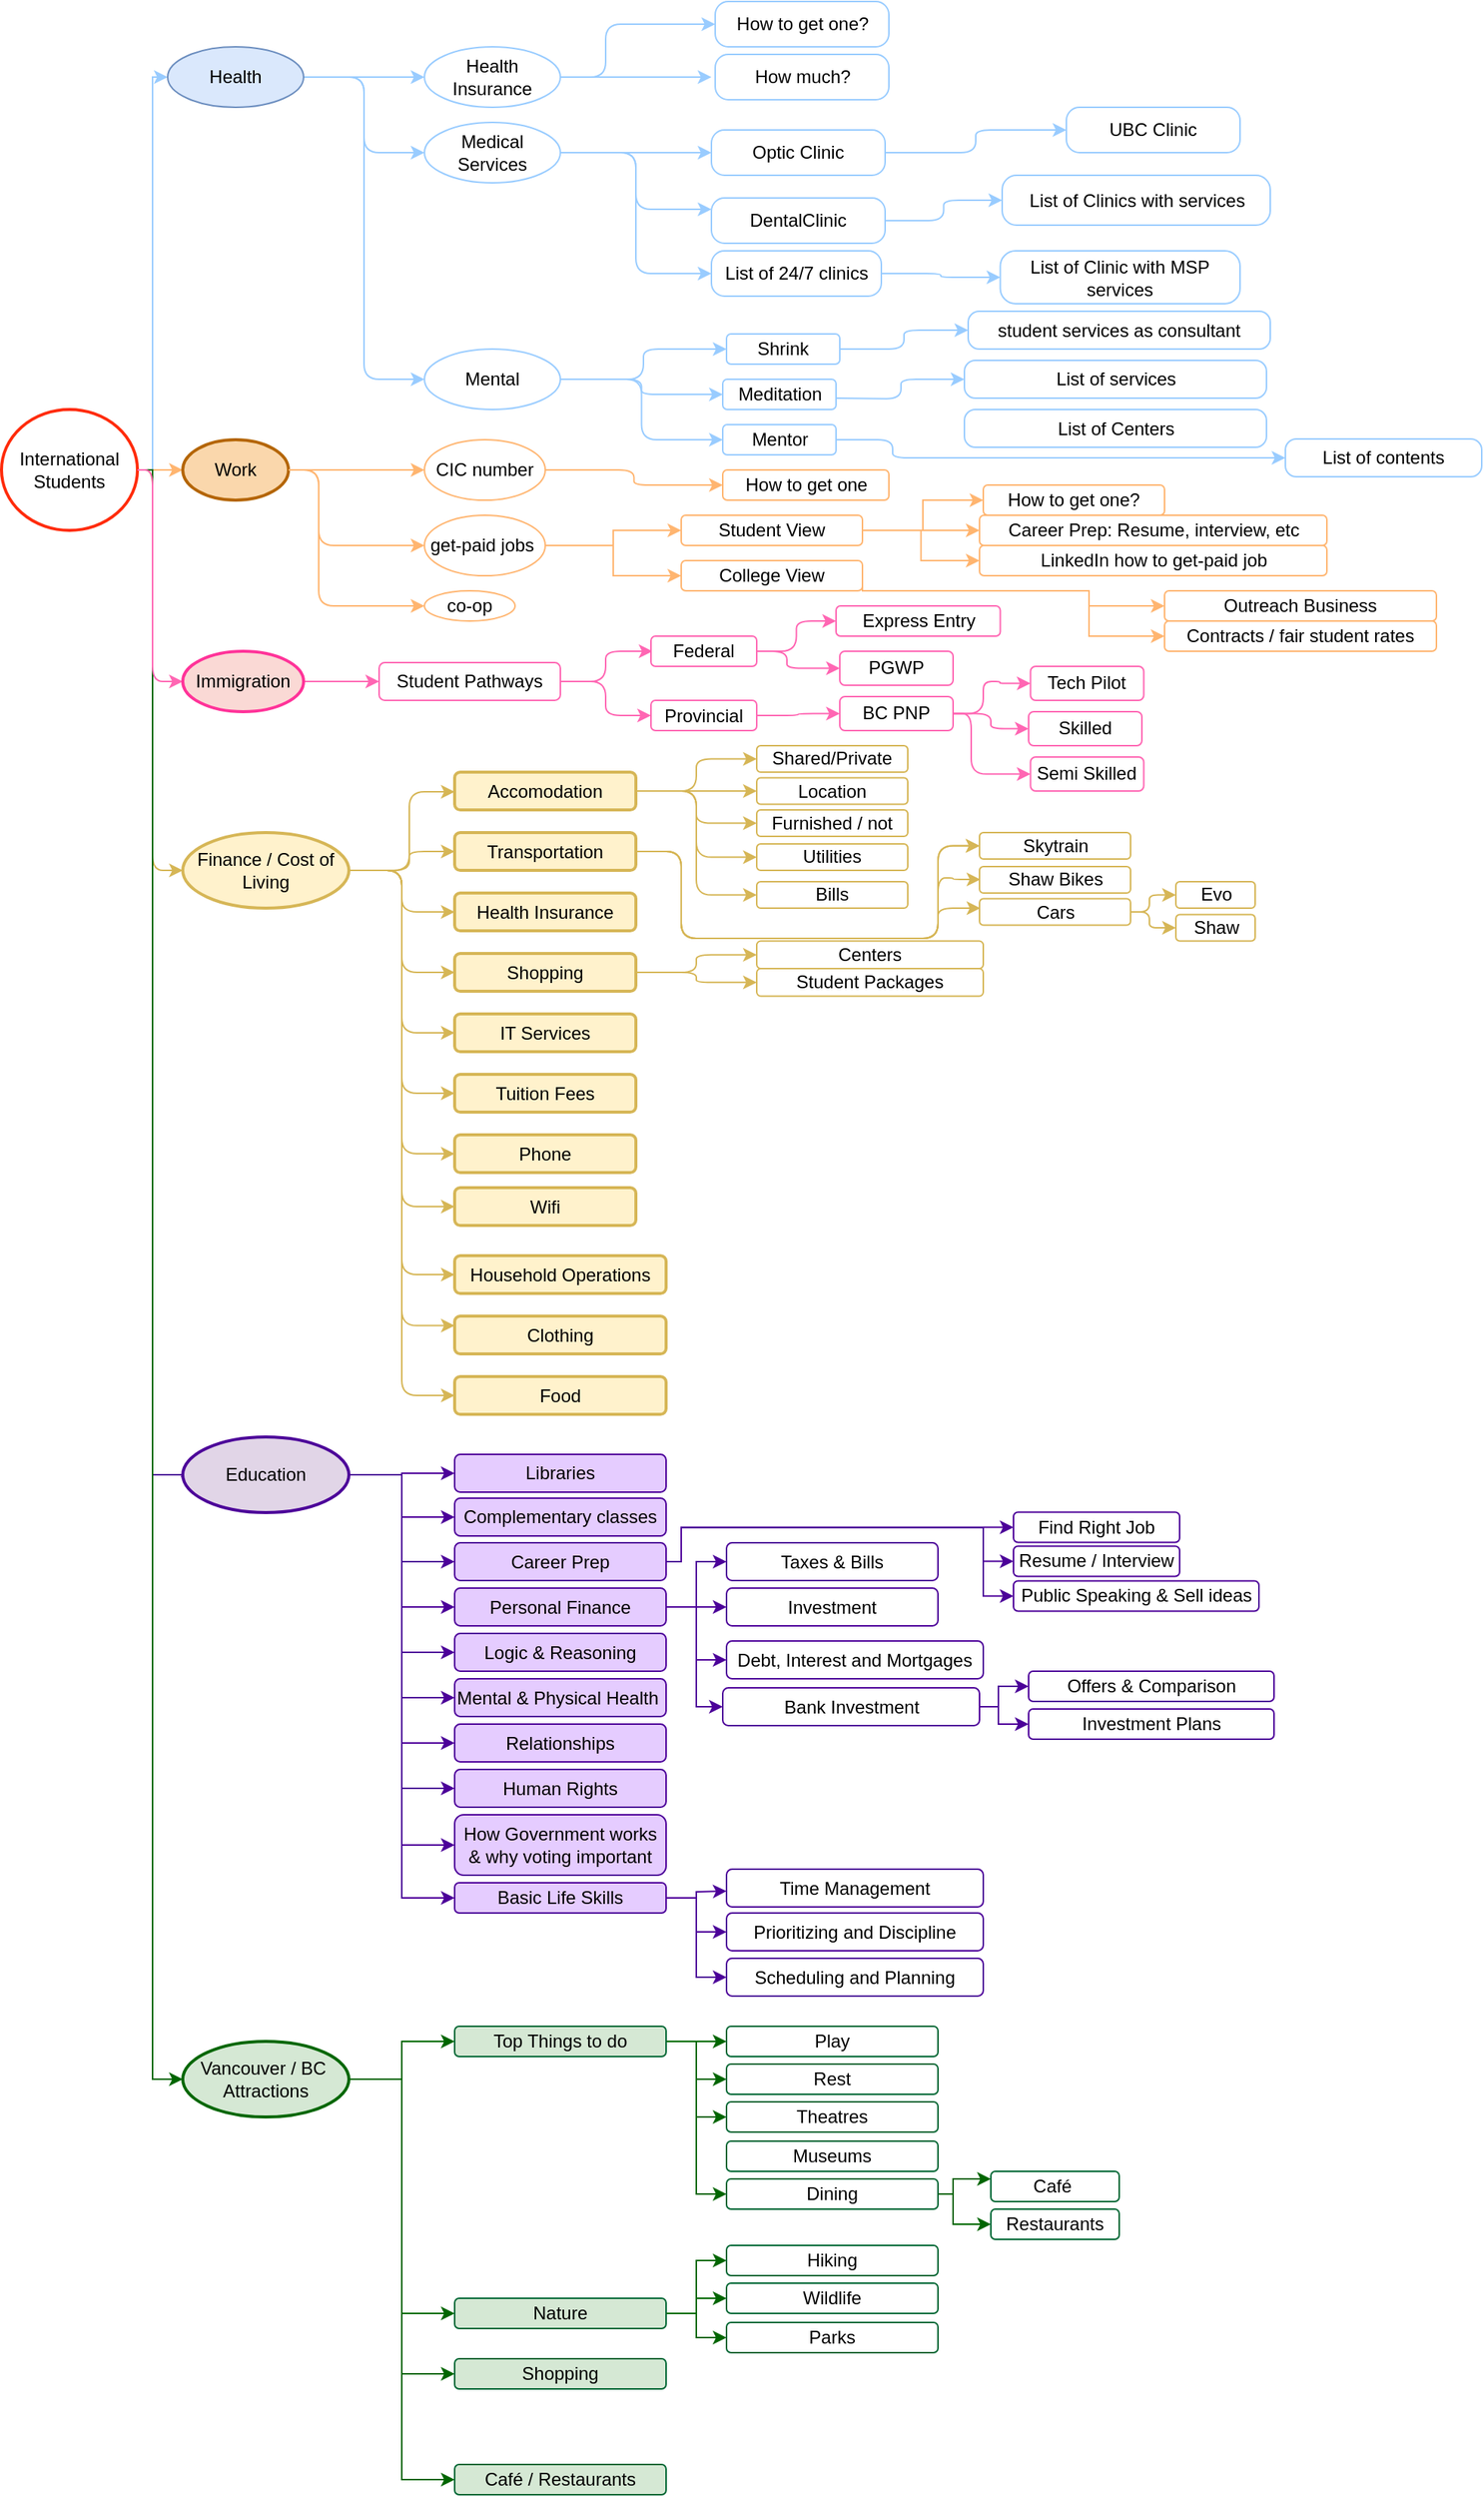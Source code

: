 <mxfile version="14.4.7" type="github">
  <diagram id="m4oOq3qNDZ7g-e-n-4RC" name="Page-1">
    <mxGraphModel dx="548" dy="338" grid="1" gridSize="10" guides="1" tooltips="1" connect="1" arrows="1" fold="1" page="1" pageScale="1" pageWidth="1100" pageHeight="2700" math="0" shadow="0">
      <root>
        <mxCell id="0" />
        <mxCell id="1" parent="0" />
        <mxCell id="rZ3ENeLBDYLeqfZYiXDe-3" value="" style="edgeStyle=orthogonalEdgeStyle;rounded=0;orthogonalLoop=1;jettySize=auto;html=1;strokeColor=#99CCFF;" parent="1" source="rZ3ENeLBDYLeqfZYiXDe-1" target="rZ3ENeLBDYLeqfZYiXDe-2" edge="1">
          <mxGeometry relative="1" as="geometry">
            <Array as="points">
              <mxPoint x="150" y="350" />
              <mxPoint x="150" y="90" />
            </Array>
          </mxGeometry>
        </mxCell>
        <mxCell id="rZ3ENeLBDYLeqfZYiXDe-70" value="" style="edgeStyle=orthogonalEdgeStyle;rounded=1;orthogonalLoop=1;jettySize=auto;html=1;strokeColor=#FFB570;" parent="1" source="rZ3ENeLBDYLeqfZYiXDe-1" target="rZ3ENeLBDYLeqfZYiXDe-69" edge="1">
          <mxGeometry relative="1" as="geometry" />
        </mxCell>
        <mxCell id="n0O5NmU1FxggE0WwCRkB-70" style="edgeStyle=orthogonalEdgeStyle;rounded=1;orthogonalLoop=1;jettySize=auto;html=1;entryX=0;entryY=0.5;entryDx=0;entryDy=0;strokeColor=#D6B656;" parent="1" source="rZ3ENeLBDYLeqfZYiXDe-1" target="n0O5NmU1FxggE0WwCRkB-69" edge="1">
          <mxGeometry relative="1" as="geometry">
            <Array as="points">
              <mxPoint x="150" y="350" />
              <mxPoint x="150" y="615" />
            </Array>
          </mxGeometry>
        </mxCell>
        <mxCell id="ks-HHhve7mKZ4W3_v99z-2" style="edgeStyle=orthogonalEdgeStyle;rounded=0;orthogonalLoop=1;jettySize=auto;html=1;exitX=1;exitY=0.5;exitDx=0;exitDy=0;entryX=0.028;entryY=0.351;entryDx=0;entryDy=0;entryPerimeter=0;strokeColor=#4C0099;" edge="1" parent="1" source="rZ3ENeLBDYLeqfZYiXDe-1" target="ks-HHhve7mKZ4W3_v99z-1">
          <mxGeometry relative="1" as="geometry">
            <Array as="points">
              <mxPoint x="150" y="350" />
              <mxPoint x="150" y="1015" />
              <mxPoint x="173" y="1015" />
            </Array>
          </mxGeometry>
        </mxCell>
        <mxCell id="ks-HHhve7mKZ4W3_v99z-56" style="edgeStyle=orthogonalEdgeStyle;rounded=0;orthogonalLoop=1;jettySize=auto;html=1;exitX=1;exitY=0.5;exitDx=0;exitDy=0;entryX=0;entryY=0.5;entryDx=0;entryDy=0;strokeColor=#006600;" edge="1" parent="1" source="rZ3ENeLBDYLeqfZYiXDe-1" target="ks-HHhve7mKZ4W3_v99z-47">
          <mxGeometry relative="1" as="geometry">
            <Array as="points">
              <mxPoint x="150" y="350" />
              <mxPoint x="150" y="1415" />
            </Array>
          </mxGeometry>
        </mxCell>
        <mxCell id="rZ3ENeLBDYLeqfZYiXDe-1" value="International &lt;br&gt;Students" style="ellipse;whiteSpace=wrap;html=1;strokeWidth=2;strokeColor=#FF2B0A;" parent="1" vertex="1">
          <mxGeometry x="50" y="310" width="90" height="80" as="geometry" />
        </mxCell>
        <mxCell id="rZ3ENeLBDYLeqfZYiXDe-5" value="" style="edgeStyle=orthogonalEdgeStyle;rounded=0;orthogonalLoop=1;jettySize=auto;html=1;strokeColor=#99CCFF;" parent="1" source="rZ3ENeLBDYLeqfZYiXDe-2" target="rZ3ENeLBDYLeqfZYiXDe-4" edge="1">
          <mxGeometry relative="1" as="geometry" />
        </mxCell>
        <mxCell id="rZ3ENeLBDYLeqfZYiXDe-22" style="edgeStyle=orthogonalEdgeStyle;rounded=1;orthogonalLoop=1;jettySize=auto;html=1;entryX=0;entryY=0.5;entryDx=0;entryDy=0;strokeColor=#99CCFF;" parent="1" source="rZ3ENeLBDYLeqfZYiXDe-2" target="rZ3ENeLBDYLeqfZYiXDe-20" edge="1">
          <mxGeometry relative="1" as="geometry" />
        </mxCell>
        <mxCell id="rZ3ENeLBDYLeqfZYiXDe-48" style="edgeStyle=orthogonalEdgeStyle;rounded=1;orthogonalLoop=1;jettySize=auto;html=1;strokeColor=#99CCFF;entryX=0;entryY=0.5;entryDx=0;entryDy=0;" parent="1" source="rZ3ENeLBDYLeqfZYiXDe-2" target="rZ3ENeLBDYLeqfZYiXDe-49" edge="1">
          <mxGeometry relative="1" as="geometry">
            <mxPoint x="280" y="230" as="targetPoint" />
          </mxGeometry>
        </mxCell>
        <mxCell id="rZ3ENeLBDYLeqfZYiXDe-2" value="Health" style="ellipse;whiteSpace=wrap;html=1;fillColor=#dae8fc;strokeColor=#6c8ebf;" parent="1" vertex="1">
          <mxGeometry x="160" y="70" width="90" height="40" as="geometry" />
        </mxCell>
        <mxCell id="rZ3ENeLBDYLeqfZYiXDe-7" value="" style="edgeStyle=orthogonalEdgeStyle;rounded=1;orthogonalLoop=1;jettySize=auto;html=1;strokeColor=#99CCFF;entryX=0;entryY=0.5;entryDx=0;entryDy=0;" parent="1" source="rZ3ENeLBDYLeqfZYiXDe-4" target="n0O5NmU1FxggE0WwCRkB-44" edge="1">
          <mxGeometry relative="1" as="geometry">
            <Array as="points">
              <mxPoint x="450" y="90" />
              <mxPoint x="450" y="55" />
            </Array>
          </mxGeometry>
        </mxCell>
        <mxCell id="rZ3ENeLBDYLeqfZYiXDe-4" value="Health Insurance&lt;br&gt;" style="ellipse;whiteSpace=wrap;html=1;strokeColor=#99CCFF;" parent="1" vertex="1">
          <mxGeometry x="330" y="70" width="90" height="40" as="geometry" />
        </mxCell>
        <mxCell id="rZ3ENeLBDYLeqfZYiXDe-12" value="" style="endArrow=classic;html=1;exitX=1;exitY=0.5;exitDx=0;exitDy=0;edgeStyle=orthogonalEdgeStyle;strokeColor=#99CCFF;" parent="1" source="rZ3ENeLBDYLeqfZYiXDe-4" edge="1">
          <mxGeometry width="50" height="50" relative="1" as="geometry">
            <mxPoint x="340" y="180" as="sourcePoint" />
            <mxPoint x="520" y="90" as="targetPoint" />
          </mxGeometry>
        </mxCell>
        <mxCell id="rZ3ENeLBDYLeqfZYiXDe-16" value="" style="edgeStyle=orthogonalEdgeStyle;rounded=0;orthogonalLoop=1;jettySize=auto;html=1;exitX=0;exitY=0.5;exitDx=0;exitDy=0;entryX=0;entryY=0.5;entryDx=0;entryDy=0;strokeColor=#99CCFF;" parent="1" edge="1">
          <mxGeometry relative="1" as="geometry">
            <mxPoint x="510" y="55" as="sourcePoint" />
            <mxPoint x="510" y="55" as="targetPoint" />
          </mxGeometry>
        </mxCell>
        <mxCell id="rZ3ENeLBDYLeqfZYiXDe-27" style="edgeStyle=orthogonalEdgeStyle;rounded=1;orthogonalLoop=1;jettySize=auto;html=1;entryX=0;entryY=0.25;entryDx=0;entryDy=0;strokeColor=#99CCFF;" parent="1" source="rZ3ENeLBDYLeqfZYiXDe-20" target="rZ3ENeLBDYLeqfZYiXDe-35" edge="1">
          <mxGeometry relative="1" as="geometry">
            <mxPoint x="510" y="185" as="targetPoint" />
          </mxGeometry>
        </mxCell>
        <mxCell id="rZ3ENeLBDYLeqfZYiXDe-33" style="edgeStyle=orthogonalEdgeStyle;rounded=1;orthogonalLoop=1;jettySize=auto;html=1;strokeColor=#99CCFF;" parent="1" source="rZ3ENeLBDYLeqfZYiXDe-20" edge="1">
          <mxGeometry relative="1" as="geometry">
            <mxPoint x="520" y="140" as="targetPoint" />
          </mxGeometry>
        </mxCell>
        <mxCell id="rZ3ENeLBDYLeqfZYiXDe-47" style="edgeStyle=orthogonalEdgeStyle;rounded=1;orthogonalLoop=1;jettySize=auto;html=1;exitX=1;exitY=0.5;exitDx=0;exitDy=0;entryX=0;entryY=0.5;entryDx=0;entryDy=0;strokeColor=#99CCFF;" parent="1" source="rZ3ENeLBDYLeqfZYiXDe-20" target="rZ3ENeLBDYLeqfZYiXDe-41" edge="1">
          <mxGeometry relative="1" as="geometry">
            <Array as="points">
              <mxPoint x="470" y="140" />
              <mxPoint x="470" y="220" />
            </Array>
          </mxGeometry>
        </mxCell>
        <mxCell id="rZ3ENeLBDYLeqfZYiXDe-20" value="Medical Services" style="ellipse;whiteSpace=wrap;html=1;strokeColor=#99CCFF;" parent="1" vertex="1">
          <mxGeometry x="330" y="120" width="90" height="40" as="geometry" />
        </mxCell>
        <mxCell id="rZ3ENeLBDYLeqfZYiXDe-29" value="" style="edgeStyle=orthogonalEdgeStyle;rounded=1;orthogonalLoop=1;jettySize=auto;html=1;strokeColor=#99CCFF;exitX=1;exitY=0.5;exitDx=0;exitDy=0;" parent="1" source="rZ3ENeLBDYLeqfZYiXDe-34" target="rZ3ENeLBDYLeqfZYiXDe-28" edge="1">
          <mxGeometry relative="1" as="geometry">
            <mxPoint x="660" y="140" as="sourcePoint" />
          </mxGeometry>
        </mxCell>
        <mxCell id="rZ3ENeLBDYLeqfZYiXDe-28" value="UBC Clinic&lt;br&gt;" style="whiteSpace=wrap;html=1;strokeColor=#99CCFF;rounded=1;arcSize=29;" parent="1" vertex="1">
          <mxGeometry x="755" y="110" width="115" height="30" as="geometry" />
        </mxCell>
        <mxCell id="rZ3ENeLBDYLeqfZYiXDe-34" value="Optic Clinic" style="whiteSpace=wrap;html=1;strokeColor=#99CCFF;rounded=1;arcSize=29;" parent="1" vertex="1">
          <mxGeometry x="520" y="125" width="115" height="30" as="geometry" />
        </mxCell>
        <mxCell id="rZ3ENeLBDYLeqfZYiXDe-37" value="" style="edgeStyle=orthogonalEdgeStyle;rounded=1;orthogonalLoop=1;jettySize=auto;html=1;strokeColor=#99CCFF;" parent="1" source="rZ3ENeLBDYLeqfZYiXDe-35" target="rZ3ENeLBDYLeqfZYiXDe-36" edge="1">
          <mxGeometry relative="1" as="geometry" />
        </mxCell>
        <mxCell id="rZ3ENeLBDYLeqfZYiXDe-35" value="DentalClinic" style="whiteSpace=wrap;html=1;strokeColor=#99CCFF;rounded=1;arcSize=29;" parent="1" vertex="1">
          <mxGeometry x="520" y="170" width="115" height="30" as="geometry" />
        </mxCell>
        <mxCell id="rZ3ENeLBDYLeqfZYiXDe-36" value="List of Clinics with services" style="whiteSpace=wrap;html=1;rounded=1;strokeColor=#99CCFF;arcSize=29;" parent="1" vertex="1">
          <mxGeometry x="712.5" y="155" width="177.5" height="33" as="geometry" />
        </mxCell>
        <mxCell id="rZ3ENeLBDYLeqfZYiXDe-46" value="" style="edgeStyle=orthogonalEdgeStyle;rounded=1;orthogonalLoop=1;jettySize=auto;html=1;strokeColor=#99CCFF;" parent="1" source="rZ3ENeLBDYLeqfZYiXDe-41" target="rZ3ENeLBDYLeqfZYiXDe-45" edge="1">
          <mxGeometry relative="1" as="geometry" />
        </mxCell>
        <mxCell id="rZ3ENeLBDYLeqfZYiXDe-41" value="List of 24/7 clinics" style="whiteSpace=wrap;html=1;strokeColor=#99CCFF;rounded=1;arcSize=29;" parent="1" vertex="1">
          <mxGeometry x="520" y="205" width="112.5" height="30" as="geometry" />
        </mxCell>
        <mxCell id="rZ3ENeLBDYLeqfZYiXDe-45" value="List of Clinic with MSP services" style="whiteSpace=wrap;html=1;rounded=1;strokeColor=#99CCFF;arcSize=29;" parent="1" vertex="1">
          <mxGeometry x="711.25" y="205" width="158.75" height="35" as="geometry" />
        </mxCell>
        <mxCell id="rZ3ENeLBDYLeqfZYiXDe-55" value="" style="edgeStyle=orthogonalEdgeStyle;rounded=1;orthogonalLoop=1;jettySize=auto;html=1;strokeColor=#99CCFF;" parent="1" source="rZ3ENeLBDYLeqfZYiXDe-49" target="rZ3ENeLBDYLeqfZYiXDe-54" edge="1">
          <mxGeometry relative="1" as="geometry" />
        </mxCell>
        <mxCell id="rZ3ENeLBDYLeqfZYiXDe-56" style="edgeStyle=orthogonalEdgeStyle;rounded=1;orthogonalLoop=1;jettySize=auto;html=1;strokeColor=#99CCFF;entryX=0;entryY=0.5;entryDx=0;entryDy=0;" parent="1" source="rZ3ENeLBDYLeqfZYiXDe-49" target="rZ3ENeLBDYLeqfZYiXDe-57" edge="1">
          <mxGeometry relative="1" as="geometry">
            <mxPoint x="530" y="310" as="targetPoint" />
          </mxGeometry>
        </mxCell>
        <mxCell id="rZ3ENeLBDYLeqfZYiXDe-61" style="edgeStyle=orthogonalEdgeStyle;rounded=1;orthogonalLoop=1;jettySize=auto;html=1;entryX=0;entryY=0.5;entryDx=0;entryDy=0;strokeColor=#99CCFF;" parent="1" source="rZ3ENeLBDYLeqfZYiXDe-49" target="rZ3ENeLBDYLeqfZYiXDe-60" edge="1">
          <mxGeometry relative="1" as="geometry" />
        </mxCell>
        <mxCell id="rZ3ENeLBDYLeqfZYiXDe-49" value="Mental" style="ellipse;whiteSpace=wrap;html=1;strokeColor=#99CCFF;" parent="1" vertex="1">
          <mxGeometry x="330" y="270" width="90" height="40" as="geometry" />
        </mxCell>
        <mxCell id="rZ3ENeLBDYLeqfZYiXDe-64" style="edgeStyle=orthogonalEdgeStyle;rounded=1;orthogonalLoop=1;jettySize=auto;html=1;strokeColor=#99CCFF;" parent="1" source="rZ3ENeLBDYLeqfZYiXDe-54" target="rZ3ENeLBDYLeqfZYiXDe-63" edge="1">
          <mxGeometry relative="1" as="geometry" />
        </mxCell>
        <mxCell id="rZ3ENeLBDYLeqfZYiXDe-54" value="Shrink" style="whiteSpace=wrap;html=1;strokeColor=#99CCFF;rounded=1;" parent="1" vertex="1">
          <mxGeometry x="530" y="260" width="75" height="20" as="geometry" />
        </mxCell>
        <mxCell id="n0O5NmU1FxggE0WwCRkB-11" style="edgeStyle=orthogonalEdgeStyle;rounded=1;orthogonalLoop=1;jettySize=auto;html=1;entryX=0;entryY=0.5;entryDx=0;entryDy=0;fillColor=#dae8fc;strokeColor=none;" parent="1" target="n0O5NmU1FxggE0WwCRkB-6" edge="1">
          <mxGeometry relative="1" as="geometry">
            <mxPoint x="603" y="300" as="sourcePoint" />
            <Array as="points">
              <mxPoint x="603" y="305" />
              <mxPoint x="645" y="305" />
              <mxPoint x="645" y="323" />
            </Array>
          </mxGeometry>
        </mxCell>
        <mxCell id="rZ3ENeLBDYLeqfZYiXDe-57" value="Meditation" style="whiteSpace=wrap;html=1;strokeColor=#99CCFF;rounded=1;" parent="1" vertex="1">
          <mxGeometry x="527.5" y="290" width="75" height="20" as="geometry" />
        </mxCell>
        <mxCell id="n0O5NmU1FxggE0WwCRkB-15" style="edgeStyle=orthogonalEdgeStyle;rounded=1;orthogonalLoop=1;jettySize=auto;html=1;strokeColor=#99CCFF;entryX=0;entryY=0.5;entryDx=0;entryDy=0;" parent="1" source="rZ3ENeLBDYLeqfZYiXDe-60" target="n0O5NmU1FxggE0WwCRkB-16" edge="1">
          <mxGeometry relative="1" as="geometry">
            <mxPoint x="940" y="350" as="targetPoint" />
            <Array as="points">
              <mxPoint x="640" y="330" />
              <mxPoint x="640" y="342" />
            </Array>
          </mxGeometry>
        </mxCell>
        <mxCell id="rZ3ENeLBDYLeqfZYiXDe-60" value="Mentor" style="whiteSpace=wrap;html=1;strokeColor=#99CCFF;rounded=1;" parent="1" vertex="1">
          <mxGeometry x="527.5" y="320" width="75" height="20" as="geometry" />
        </mxCell>
        <mxCell id="rZ3ENeLBDYLeqfZYiXDe-63" value="student services as consultant" style="whiteSpace=wrap;html=1;rounded=1;strokeColor=#99CCFF;arcSize=29;" parent="1" vertex="1">
          <mxGeometry x="690" y="245" width="200" height="25" as="geometry" />
        </mxCell>
        <mxCell id="rZ3ENeLBDYLeqfZYiXDe-73" value="" style="edgeStyle=orthogonalEdgeStyle;rounded=1;orthogonalLoop=1;jettySize=auto;html=1;strokeColor=#FFB570;entryX=0;entryY=0.5;entryDx=0;entryDy=0;" parent="1" source="rZ3ENeLBDYLeqfZYiXDe-69" target="rZ3ENeLBDYLeqfZYiXDe-74" edge="1">
          <mxGeometry relative="1" as="geometry">
            <mxPoint x="350" y="350" as="targetPoint" />
          </mxGeometry>
        </mxCell>
        <mxCell id="rZ3ENeLBDYLeqfZYiXDe-80" style="edgeStyle=orthogonalEdgeStyle;rounded=1;orthogonalLoop=1;jettySize=auto;html=1;strokeColor=#FFB570;exitX=1;exitY=0.5;exitDx=0;exitDy=0;entryX=0;entryY=0.5;entryDx=0;entryDy=0;" parent="1" source="rZ3ENeLBDYLeqfZYiXDe-69" target="rZ3ENeLBDYLeqfZYiXDe-81" edge="1">
          <mxGeometry relative="1" as="geometry">
            <mxPoint x="330" y="410" as="targetPoint" />
            <Array as="points">
              <mxPoint x="260" y="350" />
              <mxPoint x="260" y="400" />
            </Array>
          </mxGeometry>
        </mxCell>
        <mxCell id="rZ3ENeLBDYLeqfZYiXDe-69" value="Work" style="ellipse;whiteSpace=wrap;html=1;strokeWidth=2;strokeColor=#b46504;fillColor=#fad7ac;" parent="1" vertex="1">
          <mxGeometry x="170" y="330" width="70" height="40" as="geometry" />
        </mxCell>
        <mxCell id="rZ3ENeLBDYLeqfZYiXDe-76" style="edgeStyle=orthogonalEdgeStyle;rounded=1;orthogonalLoop=1;jettySize=auto;html=1;strokeColor=#FFB570;entryX=0;entryY=0.5;entryDx=0;entryDy=0;" parent="1" source="rZ3ENeLBDYLeqfZYiXDe-74" target="rZ3ENeLBDYLeqfZYiXDe-78" edge="1">
          <mxGeometry relative="1" as="geometry">
            <mxPoint x="520" y="370" as="targetPoint" />
          </mxGeometry>
        </mxCell>
        <mxCell id="rZ3ENeLBDYLeqfZYiXDe-74" value="CIC number" style="ellipse;whiteSpace=wrap;html=1;strokeColor=#FFB570;" parent="1" vertex="1">
          <mxGeometry x="330" y="330" width="80" height="40" as="geometry" />
        </mxCell>
        <mxCell id="rZ3ENeLBDYLeqfZYiXDe-78" value="How to get one" style="whiteSpace=wrap;html=1;rounded=1;strokeColor=#FFB570;" parent="1" vertex="1">
          <mxGeometry x="527.5" y="350" width="110" height="20" as="geometry" />
        </mxCell>
        <mxCell id="n0O5NmU1FxggE0WwCRkB-20" value="" style="edgeStyle=orthogonalEdgeStyle;rounded=0;orthogonalLoop=1;jettySize=auto;html=1;strokeColor=#FFB570;" parent="1" source="rZ3ENeLBDYLeqfZYiXDe-81" target="n0O5NmU1FxggE0WwCRkB-19" edge="1">
          <mxGeometry relative="1" as="geometry" />
        </mxCell>
        <mxCell id="n0O5NmU1FxggE0WwCRkB-30" style="edgeStyle=orthogonalEdgeStyle;rounded=0;orthogonalLoop=1;jettySize=auto;html=1;entryX=0;entryY=0.5;entryDx=0;entryDy=0;strokeColor=#FFB570;" parent="1" source="rZ3ENeLBDYLeqfZYiXDe-81" target="n0O5NmU1FxggE0WwCRkB-28" edge="1">
          <mxGeometry relative="1" as="geometry" />
        </mxCell>
        <mxCell id="rZ3ENeLBDYLeqfZYiXDe-81" value="get-paid jobs&amp;nbsp;" style="ellipse;whiteSpace=wrap;html=1;strokeColor=#FFB570;" parent="1" vertex="1">
          <mxGeometry x="330" y="380" width="80" height="40" as="geometry" />
        </mxCell>
        <mxCell id="rZ3ENeLBDYLeqfZYiXDe-83" value="co-op" style="ellipse;whiteSpace=wrap;html=1;strokeColor=#FFB570;" parent="1" vertex="1">
          <mxGeometry x="330" y="430" width="60" height="20" as="geometry" />
        </mxCell>
        <mxCell id="rZ3ENeLBDYLeqfZYiXDe-84" style="edgeStyle=orthogonalEdgeStyle;rounded=1;orthogonalLoop=1;jettySize=auto;html=1;strokeColor=#FFB570;exitX=1;exitY=0.5;exitDx=0;exitDy=0;entryX=0;entryY=0.5;entryDx=0;entryDy=0;" parent="1" source="rZ3ENeLBDYLeqfZYiXDe-69" target="rZ3ENeLBDYLeqfZYiXDe-83" edge="1">
          <mxGeometry relative="1" as="geometry">
            <mxPoint x="330" y="450" as="targetPoint" />
            <mxPoint x="240" y="390" as="sourcePoint" />
            <Array as="points">
              <mxPoint x="260" y="350" />
              <mxPoint x="260" y="440" />
            </Array>
          </mxGeometry>
        </mxCell>
        <mxCell id="rZ3ENeLBDYLeqfZYiXDe-85" value="" style="edgeStyle=orthogonalEdgeStyle;rounded=1;orthogonalLoop=1;jettySize=auto;html=1;exitX=1;exitY=0.5;exitDx=0;exitDy=0;strokeColor=#FF66B3;" parent="1" source="rZ3ENeLBDYLeqfZYiXDe-1" target="rZ3ENeLBDYLeqfZYiXDe-86" edge="1">
          <mxGeometry relative="1" as="geometry">
            <mxPoint x="140" y="490" as="sourcePoint" />
            <Array as="points">
              <mxPoint x="150" y="350" />
              <mxPoint x="150" y="490" />
            </Array>
          </mxGeometry>
        </mxCell>
        <mxCell id="rZ3ENeLBDYLeqfZYiXDe-88" value="" style="edgeStyle=orthogonalEdgeStyle;rounded=1;orthogonalLoop=1;jettySize=auto;html=1;strokeColor=#FF66B3;" parent="1" source="rZ3ENeLBDYLeqfZYiXDe-86" target="rZ3ENeLBDYLeqfZYiXDe-87" edge="1">
          <mxGeometry relative="1" as="geometry" />
        </mxCell>
        <mxCell id="rZ3ENeLBDYLeqfZYiXDe-86" value="Immigration" style="ellipse;whiteSpace=wrap;html=1;strokeWidth=2;fillColor=#fad9d5;strokeColor=#FF3399;" parent="1" vertex="1">
          <mxGeometry x="170" y="470" width="80" height="40" as="geometry" />
        </mxCell>
        <mxCell id="rZ3ENeLBDYLeqfZYiXDe-90" value="" style="edgeStyle=orthogonalEdgeStyle;rounded=1;orthogonalLoop=1;jettySize=auto;html=1;strokeColor=#FF66B3;" parent="1" source="rZ3ENeLBDYLeqfZYiXDe-87" edge="1">
          <mxGeometry relative="1" as="geometry">
            <mxPoint x="481" y="470" as="targetPoint" />
            <Array as="points">
              <mxPoint x="450" y="490" />
              <mxPoint x="450" y="470" />
            </Array>
          </mxGeometry>
        </mxCell>
        <mxCell id="n0O5NmU1FxggE0WwCRkB-57" style="edgeStyle=orthogonalEdgeStyle;rounded=1;orthogonalLoop=1;jettySize=auto;html=1;exitX=1;exitY=0.5;exitDx=0;exitDy=0;entryX=0;entryY=0.5;entryDx=0;entryDy=0;strokeColor=#FF66B3;" parent="1" source="rZ3ENeLBDYLeqfZYiXDe-87" target="n0O5NmU1FxggE0WwCRkB-50" edge="1">
          <mxGeometry relative="1" as="geometry" />
        </mxCell>
        <mxCell id="rZ3ENeLBDYLeqfZYiXDe-87" value="Student Pathways" style="whiteSpace=wrap;html=1;strokeWidth=1;rounded=1;strokeColor=#FF66B3;" parent="1" vertex="1">
          <mxGeometry x="300" y="477.5" width="120" height="25" as="geometry" />
        </mxCell>
        <mxCell id="rZ3ENeLBDYLeqfZYiXDe-89" value="Express Entry" style="whiteSpace=wrap;html=1;rounded=1;strokeColor=#FF66B3;strokeWidth=1;" parent="1" vertex="1">
          <mxGeometry x="602.5" y="440" width="108.75" height="20" as="geometry" />
        </mxCell>
        <mxCell id="rZ3ENeLBDYLeqfZYiXDe-91" value="PGWP" style="whiteSpace=wrap;html=1;rounded=1;strokeColor=#FF66B3;strokeWidth=1;" parent="1" vertex="1">
          <mxGeometry x="605" y="470" width="75" height="22.5" as="geometry" />
        </mxCell>
        <mxCell id="n0O5NmU1FxggE0WwCRkB-2" style="edgeStyle=orthogonalEdgeStyle;rounded=1;orthogonalLoop=1;jettySize=auto;html=1;strokeColor=#99CCFF;" parent="1" target="n0O5NmU1FxggE0WwCRkB-3" edge="1">
          <mxGeometry relative="1" as="geometry">
            <mxPoint x="602.5" y="302.5" as="sourcePoint" />
          </mxGeometry>
        </mxCell>
        <mxCell id="n0O5NmU1FxggE0WwCRkB-3" value="List of services" style="whiteSpace=wrap;html=1;rounded=1;strokeColor=#99CCFF;arcSize=29;" parent="1" vertex="1">
          <mxGeometry x="687.5" y="277.5" width="200" height="25" as="geometry" />
        </mxCell>
        <mxCell id="n0O5NmU1FxggE0WwCRkB-6" value="List of Centers&lt;br&gt;" style="whiteSpace=wrap;html=1;rounded=1;strokeColor=#99CCFF;arcSize=29;" parent="1" vertex="1">
          <mxGeometry x="687.5" y="310" width="200" height="25" as="geometry" />
        </mxCell>
        <mxCell id="n0O5NmU1FxggE0WwCRkB-16" value="List of contents" style="whiteSpace=wrap;html=1;rounded=1;strokeColor=#99CCFF;arcSize=29;" parent="1" vertex="1">
          <mxGeometry x="900" y="329.5" width="130" height="25" as="geometry" />
        </mxCell>
        <mxCell id="n0O5NmU1FxggE0WwCRkB-23" value="" style="edgeStyle=orthogonalEdgeStyle;rounded=0;orthogonalLoop=1;jettySize=auto;html=1;strokeColor=#FFB570;" parent="1" source="n0O5NmU1FxggE0WwCRkB-19" target="n0O5NmU1FxggE0WwCRkB-22" edge="1">
          <mxGeometry relative="1" as="geometry" />
        </mxCell>
        <mxCell id="n0O5NmU1FxggE0WwCRkB-27" style="edgeStyle=orthogonalEdgeStyle;rounded=0;orthogonalLoop=1;jettySize=auto;html=1;entryX=0;entryY=0.5;entryDx=0;entryDy=0;strokeColor=#FFB570;" parent="1" source="n0O5NmU1FxggE0WwCRkB-19" target="n0O5NmU1FxggE0WwCRkB-25" edge="1">
          <mxGeometry relative="1" as="geometry" />
        </mxCell>
        <mxCell id="n0O5NmU1FxggE0WwCRkB-33" style="edgeStyle=orthogonalEdgeStyle;rounded=0;orthogonalLoop=1;jettySize=auto;html=1;entryX=0;entryY=0.5;entryDx=0;entryDy=0;strokeColor=#FFB570;" parent="1" source="n0O5NmU1FxggE0WwCRkB-19" target="n0O5NmU1FxggE0WwCRkB-32" edge="1">
          <mxGeometry relative="1" as="geometry" />
        </mxCell>
        <mxCell id="n0O5NmU1FxggE0WwCRkB-19" value="Student View" style="whiteSpace=wrap;html=1;strokeColor=#FFB570;rounded=1;" parent="1" vertex="1">
          <mxGeometry x="500" y="380" width="120" height="20" as="geometry" />
        </mxCell>
        <mxCell id="n0O5NmU1FxggE0WwCRkB-22" value="How to get one?" style="whiteSpace=wrap;html=1;rounded=1;strokeColor=#FFB570;" parent="1" vertex="1">
          <mxGeometry x="700" y="360" width="120" height="20" as="geometry" />
        </mxCell>
        <mxCell id="n0O5NmU1FxggE0WwCRkB-25" value="Career Prep: Resume, interview, etc" style="whiteSpace=wrap;html=1;rounded=1;strokeColor=#FFB570;" parent="1" vertex="1">
          <mxGeometry x="697.5" y="380" width="230" height="20" as="geometry" />
        </mxCell>
        <mxCell id="n0O5NmU1FxggE0WwCRkB-37" style="edgeStyle=orthogonalEdgeStyle;rounded=0;orthogonalLoop=1;jettySize=auto;html=1;exitX=1;exitY=0.5;exitDx=0;exitDy=0;entryX=0;entryY=0.5;entryDx=0;entryDy=0;strokeColor=#FFB570;" parent="1" source="n0O5NmU1FxggE0WwCRkB-28" target="n0O5NmU1FxggE0WwCRkB-36" edge="1">
          <mxGeometry relative="1" as="geometry">
            <Array as="points">
              <mxPoint x="620" y="430" />
              <mxPoint x="770" y="430" />
              <mxPoint x="770" y="440" />
            </Array>
          </mxGeometry>
        </mxCell>
        <mxCell id="n0O5NmU1FxggE0WwCRkB-39" style="edgeStyle=orthogonalEdgeStyle;rounded=0;orthogonalLoop=1;jettySize=auto;html=1;entryX=0;entryY=0.5;entryDx=0;entryDy=0;strokeColor=#FFB570;" parent="1" source="n0O5NmU1FxggE0WwCRkB-28" target="n0O5NmU1FxggE0WwCRkB-38" edge="1">
          <mxGeometry relative="1" as="geometry">
            <Array as="points">
              <mxPoint x="770" y="430" />
              <mxPoint x="770" y="460" />
            </Array>
          </mxGeometry>
        </mxCell>
        <mxCell id="n0O5NmU1FxggE0WwCRkB-28" value="College View" style="whiteSpace=wrap;html=1;strokeColor=#FFB570;rounded=1;" parent="1" vertex="1">
          <mxGeometry x="500" y="410" width="120" height="20" as="geometry" />
        </mxCell>
        <mxCell id="n0O5NmU1FxggE0WwCRkB-32" value="LinkedIn how to get-paid job" style="whiteSpace=wrap;html=1;rounded=1;strokeColor=#FFB570;" parent="1" vertex="1">
          <mxGeometry x="697.5" y="400" width="230" height="20" as="geometry" />
        </mxCell>
        <mxCell id="n0O5NmU1FxggE0WwCRkB-36" value="Outreach Business" style="whiteSpace=wrap;html=1;rounded=1;strokeColor=#FFB570;" parent="1" vertex="1">
          <mxGeometry x="820" y="430" width="180" height="20" as="geometry" />
        </mxCell>
        <mxCell id="n0O5NmU1FxggE0WwCRkB-38" value="Contracts / fair student rates" style="whiteSpace=wrap;html=1;rounded=1;strokeColor=#FFB570;" parent="1" vertex="1">
          <mxGeometry x="820" y="450" width="180" height="20" as="geometry" />
        </mxCell>
        <mxCell id="n0O5NmU1FxggE0WwCRkB-43" value="How much?" style="whiteSpace=wrap;html=1;strokeColor=#99CCFF;rounded=1;arcSize=29;" parent="1" vertex="1">
          <mxGeometry x="522.5" y="75" width="115" height="30" as="geometry" />
        </mxCell>
        <mxCell id="n0O5NmU1FxggE0WwCRkB-44" value="How to get one?" style="whiteSpace=wrap;html=1;strokeColor=#99CCFF;rounded=1;arcSize=29;" parent="1" vertex="1">
          <mxGeometry x="522.5" y="40" width="115" height="30" as="geometry" />
        </mxCell>
        <mxCell id="n0O5NmU1FxggE0WwCRkB-52" style="edgeStyle=orthogonalEdgeStyle;rounded=1;orthogonalLoop=1;jettySize=auto;html=1;entryX=0;entryY=0.5;entryDx=0;entryDy=0;strokeColor=#FF66B3;" parent="1" source="n0O5NmU1FxggE0WwCRkB-48" target="rZ3ENeLBDYLeqfZYiXDe-89" edge="1">
          <mxGeometry relative="1" as="geometry" />
        </mxCell>
        <mxCell id="n0O5NmU1FxggE0WwCRkB-48" value="Federal" style="whiteSpace=wrap;html=1;rounded=1;strokeColor=#FF66B3;strokeWidth=1;" parent="1" vertex="1">
          <mxGeometry x="480" y="460" width="70" height="20" as="geometry" />
        </mxCell>
        <mxCell id="n0O5NmU1FxggE0WwCRkB-68" style="edgeStyle=orthogonalEdgeStyle;rounded=1;orthogonalLoop=1;jettySize=auto;html=1;strokeColor=#FF66B3;" parent="1" source="n0O5NmU1FxggE0WwCRkB-50" target="n0O5NmU1FxggE0WwCRkB-58" edge="1">
          <mxGeometry relative="1" as="geometry" />
        </mxCell>
        <mxCell id="n0O5NmU1FxggE0WwCRkB-50" value="Provincial" style="whiteSpace=wrap;html=1;rounded=1;strokeColor=#FF66B3;strokeWidth=1;" parent="1" vertex="1">
          <mxGeometry x="480" y="502.5" width="70" height="20" as="geometry" />
        </mxCell>
        <mxCell id="n0O5NmU1FxggE0WwCRkB-53" style="edgeStyle=orthogonalEdgeStyle;rounded=1;orthogonalLoop=1;jettySize=auto;html=1;entryX=0;entryY=0.5;entryDx=0;entryDy=0;strokeColor=#FF66B3;" parent="1" source="n0O5NmU1FxggE0WwCRkB-48" target="rZ3ENeLBDYLeqfZYiXDe-91" edge="1">
          <mxGeometry relative="1" as="geometry">
            <mxPoint x="550" y="470" as="sourcePoint" />
            <mxPoint x="581.25" y="450" as="targetPoint" />
            <Array as="points">
              <mxPoint x="570" y="470" />
              <mxPoint x="570" y="481" />
            </Array>
          </mxGeometry>
        </mxCell>
        <mxCell id="n0O5NmU1FxggE0WwCRkB-63" style="edgeStyle=orthogonalEdgeStyle;rounded=1;orthogonalLoop=1;jettySize=auto;html=1;entryX=0;entryY=0.5;entryDx=0;entryDy=0;strokeColor=#FF66B3;" parent="1" source="n0O5NmU1FxggE0WwCRkB-58" target="n0O5NmU1FxggE0WwCRkB-61" edge="1">
          <mxGeometry relative="1" as="geometry" />
        </mxCell>
        <mxCell id="n0O5NmU1FxggE0WwCRkB-66" style="edgeStyle=orthogonalEdgeStyle;rounded=1;orthogonalLoop=1;jettySize=auto;html=1;exitX=1;exitY=0.5;exitDx=0;exitDy=0;entryX=0;entryY=0.5;entryDx=0;entryDy=0;strokeColor=#FF66B3;" parent="1" source="n0O5NmU1FxggE0WwCRkB-58" target="n0O5NmU1FxggE0WwCRkB-62" edge="1">
          <mxGeometry relative="1" as="geometry">
            <Array as="points">
              <mxPoint x="692" y="511" />
              <mxPoint x="692" y="551" />
            </Array>
          </mxGeometry>
        </mxCell>
        <mxCell id="n0O5NmU1FxggE0WwCRkB-58" value="BC PNP" style="whiteSpace=wrap;html=1;rounded=1;strokeColor=#FF66B3;strokeWidth=1;" parent="1" vertex="1">
          <mxGeometry x="605" y="500" width="75" height="22.5" as="geometry" />
        </mxCell>
        <mxCell id="n0O5NmU1FxggE0WwCRkB-60" value="Tech Pilot" style="whiteSpace=wrap;html=1;rounded=1;strokeColor=#FF66B3;strokeWidth=1;" parent="1" vertex="1">
          <mxGeometry x="731.25" y="480" width="75" height="22.5" as="geometry" />
        </mxCell>
        <mxCell id="n0O5NmU1FxggE0WwCRkB-61" value="Skilled" style="whiteSpace=wrap;html=1;rounded=1;strokeColor=#FF66B3;strokeWidth=1;" parent="1" vertex="1">
          <mxGeometry x="730" y="510" width="75" height="22.5" as="geometry" />
        </mxCell>
        <mxCell id="n0O5NmU1FxggE0WwCRkB-62" value="Semi Skilled" style="whiteSpace=wrap;html=1;rounded=1;strokeColor=#FF66B3;strokeWidth=1;" parent="1" vertex="1">
          <mxGeometry x="731.25" y="540" width="75" height="22.5" as="geometry" />
        </mxCell>
        <mxCell id="n0O5NmU1FxggE0WwCRkB-64" style="edgeStyle=orthogonalEdgeStyle;rounded=1;orthogonalLoop=1;jettySize=auto;html=1;entryX=0;entryY=0.5;entryDx=0;entryDy=0;strokeColor=#FF66B3;" parent="1" source="n0O5NmU1FxggE0WwCRkB-58" target="n0O5NmU1FxggE0WwCRkB-60" edge="1">
          <mxGeometry relative="1" as="geometry">
            <mxPoint x="680" y="511.241" as="sourcePoint" />
            <mxPoint x="711.25" y="521.25" as="targetPoint" />
            <Array as="points">
              <mxPoint x="700" y="511" />
              <mxPoint x="700" y="490" />
              <mxPoint x="711" y="490" />
              <mxPoint x="711" y="491" />
            </Array>
          </mxGeometry>
        </mxCell>
        <mxCell id="n0O5NmU1FxggE0WwCRkB-72" value="" style="edgeStyle=orthogonalEdgeStyle;rounded=1;orthogonalLoop=1;jettySize=auto;html=1;strokeColor=#D6B656;" parent="1" source="n0O5NmU1FxggE0WwCRkB-69" target="n0O5NmU1FxggE0WwCRkB-71" edge="1">
          <mxGeometry relative="1" as="geometry">
            <Array as="points">
              <mxPoint x="320" y="615" />
              <mxPoint x="320" y="563" />
            </Array>
          </mxGeometry>
        </mxCell>
        <mxCell id="n0O5NmU1FxggE0WwCRkB-83" style="edgeStyle=orthogonalEdgeStyle;rounded=1;orthogonalLoop=1;jettySize=auto;html=1;exitX=1;exitY=0.5;exitDx=0;exitDy=0;entryX=0;entryY=0.5;entryDx=0;entryDy=0;strokeColor=#D6B656;" parent="1" source="n0O5NmU1FxggE0WwCRkB-69" target="n0O5NmU1FxggE0WwCRkB-73" edge="1">
          <mxGeometry relative="1" as="geometry">
            <Array as="points">
              <mxPoint x="320" y="615" />
              <mxPoint x="320" y="603" />
            </Array>
          </mxGeometry>
        </mxCell>
        <mxCell id="n0O5NmU1FxggE0WwCRkB-84" style="edgeStyle=orthogonalEdgeStyle;rounded=1;orthogonalLoop=1;jettySize=auto;html=1;exitX=1;exitY=0.5;exitDx=0;exitDy=0;entryX=0;entryY=0.5;entryDx=0;entryDy=0;strokeColor=#D6B656;" parent="1" source="n0O5NmU1FxggE0WwCRkB-69" target="n0O5NmU1FxggE0WwCRkB-74" edge="1">
          <mxGeometry relative="1" as="geometry" />
        </mxCell>
        <mxCell id="n0O5NmU1FxggE0WwCRkB-85" style="edgeStyle=orthogonalEdgeStyle;rounded=1;orthogonalLoop=1;jettySize=auto;html=1;exitX=1;exitY=0.5;exitDx=0;exitDy=0;entryX=0;entryY=0.5;entryDx=0;entryDy=0;strokeColor=#D6B656;" parent="1" source="n0O5NmU1FxggE0WwCRkB-69" target="n0O5NmU1FxggE0WwCRkB-75" edge="1">
          <mxGeometry relative="1" as="geometry" />
        </mxCell>
        <mxCell id="n0O5NmU1FxggE0WwCRkB-86" style="edgeStyle=orthogonalEdgeStyle;rounded=1;orthogonalLoop=1;jettySize=auto;html=1;exitX=1;exitY=0.5;exitDx=0;exitDy=0;entryX=0;entryY=0.5;entryDx=0;entryDy=0;strokeColor=#D6B656;" parent="1" source="n0O5NmU1FxggE0WwCRkB-69" target="n0O5NmU1FxggE0WwCRkB-76" edge="1">
          <mxGeometry relative="1" as="geometry" />
        </mxCell>
        <mxCell id="n0O5NmU1FxggE0WwCRkB-87" style="edgeStyle=orthogonalEdgeStyle;rounded=1;orthogonalLoop=1;jettySize=auto;html=1;exitX=1;exitY=0.5;exitDx=0;exitDy=0;entryX=0;entryY=0.5;entryDx=0;entryDy=0;strokeColor=#D6B656;" parent="1" source="n0O5NmU1FxggE0WwCRkB-69" target="n0O5NmU1FxggE0WwCRkB-77" edge="1">
          <mxGeometry relative="1" as="geometry" />
        </mxCell>
        <mxCell id="n0O5NmU1FxggE0WwCRkB-88" style="edgeStyle=orthogonalEdgeStyle;rounded=1;orthogonalLoop=1;jettySize=auto;html=1;entryX=0;entryY=0.5;entryDx=0;entryDy=0;strokeColor=#D6B656;" parent="1" source="n0O5NmU1FxggE0WwCRkB-69" target="n0O5NmU1FxggE0WwCRkB-78" edge="1">
          <mxGeometry relative="1" as="geometry" />
        </mxCell>
        <mxCell id="n0O5NmU1FxggE0WwCRkB-89" style="edgeStyle=orthogonalEdgeStyle;rounded=1;orthogonalLoop=1;jettySize=auto;html=1;exitX=1;exitY=0.5;exitDx=0;exitDy=0;entryX=0;entryY=0.5;entryDx=0;entryDy=0;strokeColor=#D6B656;" parent="1" source="n0O5NmU1FxggE0WwCRkB-69" target="n0O5NmU1FxggE0WwCRkB-79" edge="1">
          <mxGeometry relative="1" as="geometry" />
        </mxCell>
        <mxCell id="n0O5NmU1FxggE0WwCRkB-90" style="edgeStyle=orthogonalEdgeStyle;rounded=1;orthogonalLoop=1;jettySize=auto;html=1;exitX=1;exitY=0.5;exitDx=0;exitDy=0;entryX=0;entryY=0.5;entryDx=0;entryDy=0;strokeColor=#D6B656;" parent="1" source="n0O5NmU1FxggE0WwCRkB-69" target="n0O5NmU1FxggE0WwCRkB-80" edge="1">
          <mxGeometry relative="1" as="geometry" />
        </mxCell>
        <mxCell id="n0O5NmU1FxggE0WwCRkB-91" style="edgeStyle=orthogonalEdgeStyle;rounded=1;orthogonalLoop=1;jettySize=auto;html=1;exitX=1;exitY=0.5;exitDx=0;exitDy=0;entryX=0;entryY=0.25;entryDx=0;entryDy=0;strokeColor=#D6B656;" parent="1" source="n0O5NmU1FxggE0WwCRkB-69" target="n0O5NmU1FxggE0WwCRkB-81" edge="1">
          <mxGeometry relative="1" as="geometry" />
        </mxCell>
        <mxCell id="n0O5NmU1FxggE0WwCRkB-92" style="edgeStyle=orthogonalEdgeStyle;rounded=1;orthogonalLoop=1;jettySize=auto;html=1;exitX=1;exitY=0.5;exitDx=0;exitDy=0;entryX=0;entryY=0.5;entryDx=0;entryDy=0;strokeColor=#D6B656;" parent="1" source="n0O5NmU1FxggE0WwCRkB-69" target="n0O5NmU1FxggE0WwCRkB-82" edge="1">
          <mxGeometry relative="1" as="geometry" />
        </mxCell>
        <mxCell id="n0O5NmU1FxggE0WwCRkB-69" value="Finance / Cost of Living" style="ellipse;whiteSpace=wrap;html=1;strokeWidth=2;fillColor=#fff2cc;strokeColor=#D6B656;" parent="1" vertex="1">
          <mxGeometry x="170" y="590" width="110" height="50" as="geometry" />
        </mxCell>
        <mxCell id="n0O5NmU1FxggE0WwCRkB-94" value="" style="edgeStyle=orthogonalEdgeStyle;rounded=1;orthogonalLoop=1;jettySize=auto;html=1;strokeColor=#D6B656;" parent="1" source="n0O5NmU1FxggE0WwCRkB-71" target="n0O5NmU1FxggE0WwCRkB-93" edge="1">
          <mxGeometry relative="1" as="geometry" />
        </mxCell>
        <mxCell id="n0O5NmU1FxggE0WwCRkB-99" style="edgeStyle=orthogonalEdgeStyle;rounded=1;orthogonalLoop=1;jettySize=auto;html=1;entryX=0;entryY=0.5;entryDx=0;entryDy=0;strokeColor=#D6B656;" parent="1" source="n0O5NmU1FxggE0WwCRkB-71" target="n0O5NmU1FxggE0WwCRkB-95" edge="1">
          <mxGeometry relative="1" as="geometry" />
        </mxCell>
        <mxCell id="n0O5NmU1FxggE0WwCRkB-100" style="edgeStyle=orthogonalEdgeStyle;rounded=1;orthogonalLoop=1;jettySize=auto;html=1;exitX=1;exitY=0.5;exitDx=0;exitDy=0;entryX=0;entryY=0.5;entryDx=0;entryDy=0;strokeColor=#D6B656;" parent="1" source="n0O5NmU1FxggE0WwCRkB-71" target="n0O5NmU1FxggE0WwCRkB-96" edge="1">
          <mxGeometry relative="1" as="geometry" />
        </mxCell>
        <mxCell id="n0O5NmU1FxggE0WwCRkB-101" style="edgeStyle=orthogonalEdgeStyle;rounded=1;orthogonalLoop=1;jettySize=auto;html=1;entryX=0;entryY=0.5;entryDx=0;entryDy=0;strokeColor=#D6B656;" parent="1" source="n0O5NmU1FxggE0WwCRkB-71" target="n0O5NmU1FxggE0WwCRkB-97" edge="1">
          <mxGeometry relative="1" as="geometry" />
        </mxCell>
        <mxCell id="n0O5NmU1FxggE0WwCRkB-102" style="edgeStyle=orthogonalEdgeStyle;rounded=1;orthogonalLoop=1;jettySize=auto;html=1;entryX=0;entryY=0.5;entryDx=0;entryDy=0;strokeColor=#D6B656;" parent="1" source="n0O5NmU1FxggE0WwCRkB-71" target="n0O5NmU1FxggE0WwCRkB-98" edge="1">
          <mxGeometry relative="1" as="geometry" />
        </mxCell>
        <mxCell id="n0O5NmU1FxggE0WwCRkB-71" value="Accomodation" style="whiteSpace=wrap;html=1;strokeColor=#D6B656;strokeWidth=2;fillColor=#fff2cc;rounded=1;" parent="1" vertex="1">
          <mxGeometry x="350" y="550" width="120" height="25" as="geometry" />
        </mxCell>
        <mxCell id="n0O5NmU1FxggE0WwCRkB-108" style="edgeStyle=orthogonalEdgeStyle;rounded=1;orthogonalLoop=1;jettySize=auto;html=1;exitX=1;exitY=0.5;exitDx=0;exitDy=0;entryX=0;entryY=0.5;entryDx=0;entryDy=0;strokeColor=#D6B656;" parent="1" source="n0O5NmU1FxggE0WwCRkB-73" target="n0O5NmU1FxggE0WwCRkB-103" edge="1">
          <mxGeometry relative="1" as="geometry">
            <Array as="points">
              <mxPoint x="500" y="602" />
              <mxPoint x="500" y="660" />
              <mxPoint x="670" y="660" />
              <mxPoint x="670" y="599" />
            </Array>
          </mxGeometry>
        </mxCell>
        <mxCell id="n0O5NmU1FxggE0WwCRkB-73" value="Transportation" style="whiteSpace=wrap;html=1;strokeColor=#D6B656;strokeWidth=2;fillColor=#fff2cc;rounded=1;" parent="1" vertex="1">
          <mxGeometry x="350" y="590" width="120" height="25" as="geometry" />
        </mxCell>
        <mxCell id="n0O5NmU1FxggE0WwCRkB-74" value="Health Insurance" style="whiteSpace=wrap;html=1;strokeColor=#D6B656;strokeWidth=2;fillColor=#fff2cc;rounded=1;" parent="1" vertex="1">
          <mxGeometry x="350" y="630" width="120" height="25" as="geometry" />
        </mxCell>
        <mxCell id="n0O5NmU1FxggE0WwCRkB-119" style="edgeStyle=orthogonalEdgeStyle;rounded=1;orthogonalLoop=1;jettySize=auto;html=1;exitX=1;exitY=0.5;exitDx=0;exitDy=0;entryX=0;entryY=0.5;entryDx=0;entryDy=0;strokeColor=#D6B656;" parent="1" source="n0O5NmU1FxggE0WwCRkB-75" target="n0O5NmU1FxggE0WwCRkB-117" edge="1">
          <mxGeometry relative="1" as="geometry" />
        </mxCell>
        <mxCell id="n0O5NmU1FxggE0WwCRkB-120" style="edgeStyle=orthogonalEdgeStyle;rounded=1;orthogonalLoop=1;jettySize=auto;html=1;entryX=0;entryY=0.5;entryDx=0;entryDy=0;strokeColor=#D6B656;" parent="1" source="n0O5NmU1FxggE0WwCRkB-75" target="n0O5NmU1FxggE0WwCRkB-118" edge="1">
          <mxGeometry relative="1" as="geometry" />
        </mxCell>
        <mxCell id="n0O5NmU1FxggE0WwCRkB-75" value="Shopping" style="whiteSpace=wrap;html=1;strokeColor=#D6B656;strokeWidth=2;fillColor=#fff2cc;rounded=1;" parent="1" vertex="1">
          <mxGeometry x="350" y="670" width="120" height="25" as="geometry" />
        </mxCell>
        <mxCell id="n0O5NmU1FxggE0WwCRkB-76" value="IT Services" style="whiteSpace=wrap;html=1;strokeColor=#D6B656;strokeWidth=2;fillColor=#fff2cc;rounded=1;" parent="1" vertex="1">
          <mxGeometry x="350" y="710" width="120" height="25" as="geometry" />
        </mxCell>
        <mxCell id="n0O5NmU1FxggE0WwCRkB-77" value="Tuition Fees" style="whiteSpace=wrap;html=1;strokeColor=#D6B656;strokeWidth=2;fillColor=#fff2cc;rounded=1;" parent="1" vertex="1">
          <mxGeometry x="350" y="750" width="120" height="25" as="geometry" />
        </mxCell>
        <mxCell id="n0O5NmU1FxggE0WwCRkB-78" value="Phone" style="whiteSpace=wrap;html=1;strokeColor=#D6B656;strokeWidth=2;fillColor=#fff2cc;rounded=1;" parent="1" vertex="1">
          <mxGeometry x="350" y="790" width="120" height="25" as="geometry" />
        </mxCell>
        <mxCell id="n0O5NmU1FxggE0WwCRkB-79" value="Wifi" style="whiteSpace=wrap;html=1;strokeColor=#D6B656;strokeWidth=2;fillColor=#fff2cc;rounded=1;" parent="1" vertex="1">
          <mxGeometry x="350" y="825" width="120" height="25" as="geometry" />
        </mxCell>
        <mxCell id="n0O5NmU1FxggE0WwCRkB-80" value="Household Operations" style="whiteSpace=wrap;html=1;strokeColor=#D6B656;strokeWidth=2;fillColor=#fff2cc;rounded=1;" parent="1" vertex="1">
          <mxGeometry x="350" y="870" width="140" height="25" as="geometry" />
        </mxCell>
        <mxCell id="n0O5NmU1FxggE0WwCRkB-81" value="Clothing" style="whiteSpace=wrap;html=1;strokeColor=#D6B656;strokeWidth=2;fillColor=#fff2cc;rounded=1;" parent="1" vertex="1">
          <mxGeometry x="350" y="910" width="140" height="25" as="geometry" />
        </mxCell>
        <mxCell id="n0O5NmU1FxggE0WwCRkB-82" value="Food" style="whiteSpace=wrap;html=1;strokeColor=#D6B656;strokeWidth=2;fillColor=#fff2cc;rounded=1;" parent="1" vertex="1">
          <mxGeometry x="350" y="950" width="140" height="25" as="geometry" />
        </mxCell>
        <mxCell id="n0O5NmU1FxggE0WwCRkB-93" value="Shared/Private" style="whiteSpace=wrap;html=1;rounded=1;strokeWidth=1;fillColor=#FFFFFF;strokeColor=#D6B656;" parent="1" vertex="1">
          <mxGeometry x="550" y="532.5" width="100" height="17.5" as="geometry" />
        </mxCell>
        <mxCell id="n0O5NmU1FxggE0WwCRkB-95" value="Location" style="whiteSpace=wrap;html=1;rounded=1;strokeWidth=1;fillColor=#FFFFFF;strokeColor=#D6B656;" parent="1" vertex="1">
          <mxGeometry x="550" y="553.75" width="100" height="17.5" as="geometry" />
        </mxCell>
        <mxCell id="n0O5NmU1FxggE0WwCRkB-96" value="Furnished / not" style="whiteSpace=wrap;html=1;rounded=1;strokeWidth=1;fillColor=#FFFFFF;strokeColor=#D6B656;" parent="1" vertex="1">
          <mxGeometry x="550" y="575" width="100" height="17.5" as="geometry" />
        </mxCell>
        <mxCell id="n0O5NmU1FxggE0WwCRkB-97" value="Utilities" style="whiteSpace=wrap;html=1;rounded=1;strokeWidth=1;fillColor=#FFFFFF;strokeColor=#D6B656;" parent="1" vertex="1">
          <mxGeometry x="550" y="597.5" width="100" height="17.5" as="geometry" />
        </mxCell>
        <mxCell id="n0O5NmU1FxggE0WwCRkB-98" value="Bills" style="whiteSpace=wrap;html=1;rounded=1;strokeWidth=1;fillColor=#FFFFFF;strokeColor=#D6B656;" parent="1" vertex="1">
          <mxGeometry x="550" y="622.5" width="100" height="17.5" as="geometry" />
        </mxCell>
        <mxCell id="n0O5NmU1FxggE0WwCRkB-103" value="Skytrain" style="whiteSpace=wrap;html=1;rounded=1;strokeWidth=1;fillColor=#FFFFFF;strokeColor=#D6B656;" parent="1" vertex="1">
          <mxGeometry x="697.5" y="590" width="100" height="17.5" as="geometry" />
        </mxCell>
        <mxCell id="n0O5NmU1FxggE0WwCRkB-104" value="Shaw Bikes" style="whiteSpace=wrap;html=1;rounded=1;strokeWidth=1;fillColor=#FFFFFF;strokeColor=#D6B656;" parent="1" vertex="1">
          <mxGeometry x="697.5" y="612.5" width="100" height="17.5" as="geometry" />
        </mxCell>
        <mxCell id="n0O5NmU1FxggE0WwCRkB-114" style="edgeStyle=orthogonalEdgeStyle;rounded=1;orthogonalLoop=1;jettySize=auto;html=1;entryX=0;entryY=0.5;entryDx=0;entryDy=0;strokeColor=#D6B656;" parent="1" source="n0O5NmU1FxggE0WwCRkB-105" target="n0O5NmU1FxggE0WwCRkB-106" edge="1">
          <mxGeometry relative="1" as="geometry">
            <Array as="points">
              <mxPoint x="810" y="643" />
              <mxPoint x="810" y="631" />
            </Array>
          </mxGeometry>
        </mxCell>
        <mxCell id="n0O5NmU1FxggE0WwCRkB-115" style="edgeStyle=orthogonalEdgeStyle;rounded=1;orthogonalLoop=1;jettySize=auto;html=1;exitX=1;exitY=0.5;exitDx=0;exitDy=0;entryX=0;entryY=0.5;entryDx=0;entryDy=0;strokeColor=#D6B656;" parent="1" source="n0O5NmU1FxggE0WwCRkB-105" target="n0O5NmU1FxggE0WwCRkB-107" edge="1">
          <mxGeometry relative="1" as="geometry">
            <Array as="points">
              <mxPoint x="810" y="643" />
              <mxPoint x="810" y="653" />
            </Array>
          </mxGeometry>
        </mxCell>
        <mxCell id="n0O5NmU1FxggE0WwCRkB-105" value="Cars" style="whiteSpace=wrap;html=1;rounded=1;strokeWidth=1;fillColor=#FFFFFF;strokeColor=#D6B656;" parent="1" vertex="1">
          <mxGeometry x="697.5" y="633.75" width="100" height="17.5" as="geometry" />
        </mxCell>
        <mxCell id="n0O5NmU1FxggE0WwCRkB-106" value="Evo" style="whiteSpace=wrap;html=1;rounded=1;strokeWidth=1;fillColor=#FFFFFF;strokeColor=#D6B656;" parent="1" vertex="1">
          <mxGeometry x="827.5" y="622.5" width="52.5" height="17.5" as="geometry" />
        </mxCell>
        <mxCell id="n0O5NmU1FxggE0WwCRkB-107" value="Shaw" style="whiteSpace=wrap;html=1;rounded=1;strokeWidth=1;fillColor=#FFFFFF;strokeColor=#D6B656;" parent="1" vertex="1">
          <mxGeometry x="827.5" y="644.25" width="52.5" height="17.5" as="geometry" />
        </mxCell>
        <mxCell id="n0O5NmU1FxggE0WwCRkB-109" style="edgeStyle=orthogonalEdgeStyle;rounded=1;orthogonalLoop=1;jettySize=auto;html=1;exitX=1;exitY=0.5;exitDx=0;exitDy=0;entryX=0;entryY=0.5;entryDx=0;entryDy=0;strokeColor=#D6B656;" parent="1" source="n0O5NmU1FxggE0WwCRkB-73" target="n0O5NmU1FxggE0WwCRkB-103" edge="1">
          <mxGeometry relative="1" as="geometry">
            <mxPoint x="470" y="602.5" as="sourcePoint" />
            <mxPoint x="697.5" y="598.75" as="targetPoint" />
            <Array as="points">
              <mxPoint x="500" y="602" />
              <mxPoint x="500" y="660" />
              <mxPoint x="670" y="660" />
              <mxPoint x="670" y="599" />
            </Array>
          </mxGeometry>
        </mxCell>
        <mxCell id="n0O5NmU1FxggE0WwCRkB-110" style="edgeStyle=orthogonalEdgeStyle;rounded=1;orthogonalLoop=1;jettySize=auto;html=1;exitX=1;exitY=0.5;exitDx=0;exitDy=0;strokeColor=#D6B656;" parent="1" source="n0O5NmU1FxggE0WwCRkB-73" edge="1">
          <mxGeometry relative="1" as="geometry">
            <mxPoint x="470" y="602.5" as="sourcePoint" />
            <mxPoint x="698" y="621" as="targetPoint" />
            <Array as="points">
              <mxPoint x="500" y="603" />
              <mxPoint x="500" y="660" />
              <mxPoint x="670" y="660" />
              <mxPoint x="670" y="620" />
              <mxPoint x="680" y="620" />
              <mxPoint x="680" y="621" />
            </Array>
          </mxGeometry>
        </mxCell>
        <mxCell id="n0O5NmU1FxggE0WwCRkB-113" style="edgeStyle=orthogonalEdgeStyle;rounded=1;orthogonalLoop=1;jettySize=auto;html=1;exitX=1;exitY=0.5;exitDx=0;exitDy=0;strokeColor=#D6B656;" parent="1" source="n0O5NmU1FxggE0WwCRkB-73" edge="1">
          <mxGeometry relative="1" as="geometry">
            <mxPoint x="470" y="602.5" as="sourcePoint" />
            <mxPoint x="698" y="640" as="targetPoint" />
            <Array as="points">
              <mxPoint x="500" y="603" />
              <mxPoint x="500" y="660" />
              <mxPoint x="670" y="660" />
              <mxPoint x="670" y="640" />
            </Array>
          </mxGeometry>
        </mxCell>
        <mxCell id="n0O5NmU1FxggE0WwCRkB-117" value="Centers" style="whiteSpace=wrap;html=1;rounded=1;strokeWidth=1;fillColor=#FFFFFF;strokeColor=#D6B656;" parent="1" vertex="1">
          <mxGeometry x="550" y="661.75" width="150" height="18.25" as="geometry" />
        </mxCell>
        <mxCell id="n0O5NmU1FxggE0WwCRkB-118" value="Student Packages" style="whiteSpace=wrap;html=1;rounded=1;strokeWidth=1;fillColor=#FFFFFF;strokeColor=#D6B656;" parent="1" vertex="1">
          <mxGeometry x="550" y="680" width="150" height="18.25" as="geometry" />
        </mxCell>
        <mxCell id="ks-HHhve7mKZ4W3_v99z-4" style="edgeStyle=orthogonalEdgeStyle;rounded=0;orthogonalLoop=1;jettySize=auto;html=1;entryX=0;entryY=0.5;entryDx=0;entryDy=0;strokeColor=#4C0099;" edge="1" parent="1" source="ks-HHhve7mKZ4W3_v99z-1" target="ks-HHhve7mKZ4W3_v99z-3">
          <mxGeometry relative="1" as="geometry" />
        </mxCell>
        <mxCell id="ks-HHhve7mKZ4W3_v99z-7" style="edgeStyle=orthogonalEdgeStyle;rounded=0;orthogonalLoop=1;jettySize=auto;html=1;entryX=0;entryY=0.5;entryDx=0;entryDy=0;strokeColor=#4C0099;" edge="1" parent="1" source="ks-HHhve7mKZ4W3_v99z-1" target="ks-HHhve7mKZ4W3_v99z-5">
          <mxGeometry relative="1" as="geometry" />
        </mxCell>
        <mxCell id="ks-HHhve7mKZ4W3_v99z-8" style="edgeStyle=orthogonalEdgeStyle;rounded=0;orthogonalLoop=1;jettySize=auto;html=1;exitX=1;exitY=0.5;exitDx=0;exitDy=0;entryX=0;entryY=0.5;entryDx=0;entryDy=0;strokeColor=#4C0099;" edge="1" parent="1" source="ks-HHhve7mKZ4W3_v99z-1" target="ks-HHhve7mKZ4W3_v99z-6">
          <mxGeometry relative="1" as="geometry" />
        </mxCell>
        <mxCell id="ks-HHhve7mKZ4W3_v99z-39" style="edgeStyle=orthogonalEdgeStyle;rounded=0;orthogonalLoop=1;jettySize=auto;html=1;exitX=1;exitY=0.5;exitDx=0;exitDy=0;entryX=0;entryY=0.5;entryDx=0;entryDy=0;strokeColor=#4C0099;" edge="1" parent="1" source="ks-HHhve7mKZ4W3_v99z-1" target="ks-HHhve7mKZ4W3_v99z-9">
          <mxGeometry relative="1" as="geometry" />
        </mxCell>
        <mxCell id="ks-HHhve7mKZ4W3_v99z-40" style="edgeStyle=orthogonalEdgeStyle;rounded=0;orthogonalLoop=1;jettySize=auto;html=1;entryX=0;entryY=0.5;entryDx=0;entryDy=0;strokeColor=#4C0099;" edge="1" parent="1" source="ks-HHhve7mKZ4W3_v99z-1" target="ks-HHhve7mKZ4W3_v99z-10">
          <mxGeometry relative="1" as="geometry" />
        </mxCell>
        <mxCell id="ks-HHhve7mKZ4W3_v99z-41" style="edgeStyle=orthogonalEdgeStyle;rounded=0;orthogonalLoop=1;jettySize=auto;html=1;exitX=1;exitY=0.5;exitDx=0;exitDy=0;entryX=0;entryY=0.5;entryDx=0;entryDy=0;strokeColor=#4C0099;" edge="1" parent="1" source="ks-HHhve7mKZ4W3_v99z-1" target="ks-HHhve7mKZ4W3_v99z-11">
          <mxGeometry relative="1" as="geometry" />
        </mxCell>
        <mxCell id="ks-HHhve7mKZ4W3_v99z-42" style="edgeStyle=orthogonalEdgeStyle;rounded=0;orthogonalLoop=1;jettySize=auto;html=1;exitX=1;exitY=0.5;exitDx=0;exitDy=0;entryX=0;entryY=0.5;entryDx=0;entryDy=0;strokeColor=#4C0099;" edge="1" parent="1" source="ks-HHhve7mKZ4W3_v99z-1" target="ks-HHhve7mKZ4W3_v99z-14">
          <mxGeometry relative="1" as="geometry" />
        </mxCell>
        <mxCell id="ks-HHhve7mKZ4W3_v99z-43" style="edgeStyle=orthogonalEdgeStyle;rounded=0;orthogonalLoop=1;jettySize=auto;html=1;entryX=0;entryY=0.5;entryDx=0;entryDy=0;strokeColor=#4C0099;" edge="1" parent="1" source="ks-HHhve7mKZ4W3_v99z-1" target="ks-HHhve7mKZ4W3_v99z-30">
          <mxGeometry relative="1" as="geometry" />
        </mxCell>
        <mxCell id="ks-HHhve7mKZ4W3_v99z-44" style="edgeStyle=orthogonalEdgeStyle;rounded=0;orthogonalLoop=1;jettySize=auto;html=1;exitX=1;exitY=0.5;exitDx=0;exitDy=0;entryX=0;entryY=0.5;entryDx=0;entryDy=0;strokeColor=#4C0099;" edge="1" parent="1" source="ks-HHhve7mKZ4W3_v99z-1" target="ks-HHhve7mKZ4W3_v99z-31">
          <mxGeometry relative="1" as="geometry" />
        </mxCell>
        <mxCell id="ks-HHhve7mKZ4W3_v99z-45" style="edgeStyle=orthogonalEdgeStyle;rounded=0;orthogonalLoop=1;jettySize=auto;html=1;exitX=1;exitY=0.5;exitDx=0;exitDy=0;entryX=0;entryY=0.5;entryDx=0;entryDy=0;strokeColor=#4C0099;" edge="1" parent="1" source="ks-HHhve7mKZ4W3_v99z-1" target="ks-HHhve7mKZ4W3_v99z-32">
          <mxGeometry relative="1" as="geometry" />
        </mxCell>
        <mxCell id="ks-HHhve7mKZ4W3_v99z-1" value="Education" style="ellipse;whiteSpace=wrap;html=1;strokeWidth=2;fillColor=#e1d5e7;strokeColor=#4C0099;" vertex="1" parent="1">
          <mxGeometry x="170" y="990" width="110" height="50" as="geometry" />
        </mxCell>
        <mxCell id="ks-HHhve7mKZ4W3_v99z-3" value="Libraries" style="whiteSpace=wrap;html=1;strokeWidth=1;rounded=1;fillColor=#E5CCFF;strokeColor=#4C0099;" vertex="1" parent="1">
          <mxGeometry x="350" y="1001.5" width="140" height="25" as="geometry" />
        </mxCell>
        <mxCell id="ks-HHhve7mKZ4W3_v99z-5" value="Complementary classes" style="whiteSpace=wrap;html=1;strokeWidth=1;rounded=1;fillColor=#E5CCFF;strokeColor=#4C0099;" vertex="1" parent="1">
          <mxGeometry x="350" y="1030.5" width="140" height="25" as="geometry" />
        </mxCell>
        <mxCell id="ks-HHhve7mKZ4W3_v99z-27" style="edgeStyle=orthogonalEdgeStyle;rounded=0;orthogonalLoop=1;jettySize=auto;html=1;entryX=0;entryY=0.5;entryDx=0;entryDy=0;strokeColor=#4C0099;" edge="1" parent="1" source="ks-HHhve7mKZ4W3_v99z-6" target="ks-HHhve7mKZ4W3_v99z-24">
          <mxGeometry relative="1" as="geometry">
            <Array as="points">
              <mxPoint x="500" y="1073" />
              <mxPoint x="500" y="1050" />
            </Array>
          </mxGeometry>
        </mxCell>
        <mxCell id="ks-HHhve7mKZ4W3_v99z-28" style="edgeStyle=orthogonalEdgeStyle;rounded=0;orthogonalLoop=1;jettySize=auto;html=1;entryX=0;entryY=0.5;entryDx=0;entryDy=0;strokeColor=#4C0099;" edge="1" parent="1" source="ks-HHhve7mKZ4W3_v99z-6" target="ks-HHhve7mKZ4W3_v99z-25">
          <mxGeometry relative="1" as="geometry">
            <Array as="points">
              <mxPoint x="500" y="1073" />
              <mxPoint x="500" y="1050" />
              <mxPoint x="700" y="1050" />
              <mxPoint x="700" y="1072" />
            </Array>
          </mxGeometry>
        </mxCell>
        <mxCell id="ks-HHhve7mKZ4W3_v99z-29" style="edgeStyle=orthogonalEdgeStyle;rounded=0;orthogonalLoop=1;jettySize=auto;html=1;exitX=1;exitY=0.5;exitDx=0;exitDy=0;entryX=0;entryY=0.5;entryDx=0;entryDy=0;strokeColor=#4C0099;" edge="1" parent="1" source="ks-HHhve7mKZ4W3_v99z-6" target="ks-HHhve7mKZ4W3_v99z-26">
          <mxGeometry relative="1" as="geometry">
            <Array as="points">
              <mxPoint x="500" y="1073" />
              <mxPoint x="500" y="1050" />
              <mxPoint x="700" y="1050" />
              <mxPoint x="700" y="1095" />
            </Array>
          </mxGeometry>
        </mxCell>
        <mxCell id="ks-HHhve7mKZ4W3_v99z-6" value="Career Prep" style="whiteSpace=wrap;html=1;strokeWidth=1;rounded=1;fillColor=#E5CCFF;strokeColor=#4C0099;" vertex="1" parent="1">
          <mxGeometry x="350" y="1060" width="140" height="25" as="geometry" />
        </mxCell>
        <mxCell id="ks-HHhve7mKZ4W3_v99z-17" style="edgeStyle=orthogonalEdgeStyle;rounded=0;orthogonalLoop=1;jettySize=auto;html=1;strokeColor=#4C0099;entryX=0;entryY=0.5;entryDx=0;entryDy=0;" edge="1" parent="1" source="ks-HHhve7mKZ4W3_v99z-9" target="ks-HHhve7mKZ4W3_v99z-18">
          <mxGeometry relative="1" as="geometry">
            <mxPoint x="530" y="1102.5" as="targetPoint" />
            <Array as="points">
              <mxPoint x="510" y="1103" />
              <mxPoint x="510" y="1073" />
            </Array>
          </mxGeometry>
        </mxCell>
        <mxCell id="ks-HHhve7mKZ4W3_v99z-21" style="edgeStyle=orthogonalEdgeStyle;rounded=0;orthogonalLoop=1;jettySize=auto;html=1;exitX=1;exitY=0.5;exitDx=0;exitDy=0;entryX=0;entryY=0.5;entryDx=0;entryDy=0;strokeColor=#4C0099;" edge="1" parent="1" source="ks-HHhve7mKZ4W3_v99z-9" target="ks-HHhve7mKZ4W3_v99z-20">
          <mxGeometry relative="1" as="geometry" />
        </mxCell>
        <mxCell id="ks-HHhve7mKZ4W3_v99z-23" style="edgeStyle=orthogonalEdgeStyle;rounded=0;orthogonalLoop=1;jettySize=auto;html=1;exitX=1;exitY=0.5;exitDx=0;exitDy=0;entryX=0;entryY=0.5;entryDx=0;entryDy=0;strokeColor=#4C0099;" edge="1" parent="1" source="ks-HHhve7mKZ4W3_v99z-9" target="ks-HHhve7mKZ4W3_v99z-22">
          <mxGeometry relative="1" as="geometry">
            <Array as="points">
              <mxPoint x="510" y="1103" />
              <mxPoint x="510" y="1138" />
            </Array>
          </mxGeometry>
        </mxCell>
        <mxCell id="ks-HHhve7mKZ4W3_v99z-51" style="edgeStyle=orthogonalEdgeStyle;rounded=0;orthogonalLoop=1;jettySize=auto;html=1;exitX=1;exitY=0.5;exitDx=0;exitDy=0;entryX=0;entryY=0.5;entryDx=0;entryDy=0;strokeColor=#4C0099;" edge="1" parent="1" source="ks-HHhve7mKZ4W3_v99z-9" target="ks-HHhve7mKZ4W3_v99z-49">
          <mxGeometry relative="1" as="geometry">
            <Array as="points">
              <mxPoint x="510" y="1103" />
              <mxPoint x="510" y="1169" />
            </Array>
          </mxGeometry>
        </mxCell>
        <mxCell id="ks-HHhve7mKZ4W3_v99z-9" value="Personal Finance" style="whiteSpace=wrap;html=1;strokeWidth=1;rounded=1;fillColor=#E5CCFF;strokeColor=#4C0099;" vertex="1" parent="1">
          <mxGeometry x="350" y="1090" width="140" height="25" as="geometry" />
        </mxCell>
        <mxCell id="ks-HHhve7mKZ4W3_v99z-10" value="Logic &amp;amp; Reasoning" style="whiteSpace=wrap;html=1;strokeWidth=1;rounded=1;fillColor=#E5CCFF;strokeColor=#4C0099;" vertex="1" parent="1">
          <mxGeometry x="350" y="1120" width="140" height="25" as="geometry" />
        </mxCell>
        <mxCell id="ks-HHhve7mKZ4W3_v99z-11" value="Mental &amp;amp; Physical Health&amp;nbsp;" style="whiteSpace=wrap;html=1;strokeWidth=1;rounded=1;fillColor=#E5CCFF;strokeColor=#4C0099;" vertex="1" parent="1">
          <mxGeometry x="350" y="1150" width="140" height="25" as="geometry" />
        </mxCell>
        <mxCell id="ks-HHhve7mKZ4W3_v99z-14" value="Relationships" style="whiteSpace=wrap;html=1;strokeWidth=1;rounded=1;fillColor=#E5CCFF;strokeColor=#4C0099;" vertex="1" parent="1">
          <mxGeometry x="350" y="1180" width="140" height="25" as="geometry" />
        </mxCell>
        <mxCell id="ks-HHhve7mKZ4W3_v99z-18" value="Taxes &amp;amp; Bills" style="whiteSpace=wrap;html=1;strokeWidth=1;rounded=1;strokeColor=#4C0099;fillColor=#FFFFFF;" vertex="1" parent="1">
          <mxGeometry x="530" y="1060" width="140" height="25" as="geometry" />
        </mxCell>
        <mxCell id="ks-HHhve7mKZ4W3_v99z-20" value="Investment" style="whiteSpace=wrap;html=1;strokeWidth=1;rounded=1;strokeColor=#4C0099;fillColor=#FFFFFF;" vertex="1" parent="1">
          <mxGeometry x="530" y="1090" width="140" height="25" as="geometry" />
        </mxCell>
        <mxCell id="ks-HHhve7mKZ4W3_v99z-22" value="Debt, Interest and Mortgages" style="whiteSpace=wrap;html=1;strokeWidth=1;rounded=1;strokeColor=#4C0099;fillColor=#FFFFFF;" vertex="1" parent="1">
          <mxGeometry x="530" y="1125" width="170" height="25" as="geometry" />
        </mxCell>
        <mxCell id="ks-HHhve7mKZ4W3_v99z-24" value="Find Right Job" style="whiteSpace=wrap;html=1;strokeWidth=1;rounded=1;strokeColor=#4C0099;fillColor=#FFFFFF;" vertex="1" parent="1">
          <mxGeometry x="720" y="1039.75" width="110" height="20" as="geometry" />
        </mxCell>
        <mxCell id="ks-HHhve7mKZ4W3_v99z-25" value="Resume / Interview" style="whiteSpace=wrap;html=1;strokeWidth=1;rounded=1;strokeColor=#4C0099;fillColor=#FFFFFF;" vertex="1" parent="1">
          <mxGeometry x="720" y="1062.25" width="110" height="20" as="geometry" />
        </mxCell>
        <mxCell id="ks-HHhve7mKZ4W3_v99z-26" value="Public Speaking &amp;amp; Sell ideas" style="whiteSpace=wrap;html=1;strokeWidth=1;rounded=1;strokeColor=#4C0099;fillColor=#FFFFFF;" vertex="1" parent="1">
          <mxGeometry x="720" y="1085.25" width="162.5" height="20" as="geometry" />
        </mxCell>
        <mxCell id="ks-HHhve7mKZ4W3_v99z-30" value="Human Rights" style="whiteSpace=wrap;html=1;strokeWidth=1;rounded=1;fillColor=#E5CCFF;strokeColor=#4C0099;" vertex="1" parent="1">
          <mxGeometry x="350" y="1210" width="140" height="25" as="geometry" />
        </mxCell>
        <mxCell id="ks-HHhve7mKZ4W3_v99z-31" value="How Government works &amp;amp; why voting important" style="whiteSpace=wrap;html=1;strokeWidth=1;rounded=1;fillColor=#E5CCFF;strokeColor=#4C0099;" vertex="1" parent="1">
          <mxGeometry x="350" y="1240" width="140" height="40" as="geometry" />
        </mxCell>
        <mxCell id="ks-HHhve7mKZ4W3_v99z-35" style="edgeStyle=orthogonalEdgeStyle;rounded=0;orthogonalLoop=1;jettySize=auto;html=1;entryX=0;entryY=0.5;entryDx=0;entryDy=0;strokeColor=#4C0099;" edge="1" parent="1" source="ks-HHhve7mKZ4W3_v99z-32">
          <mxGeometry relative="1" as="geometry">
            <mxPoint x="530" y="1290.5" as="targetPoint" />
          </mxGeometry>
        </mxCell>
        <mxCell id="ks-HHhve7mKZ4W3_v99z-36" style="edgeStyle=orthogonalEdgeStyle;rounded=0;orthogonalLoop=1;jettySize=auto;html=1;exitX=1;exitY=0.5;exitDx=0;exitDy=0;entryX=0;entryY=0.5;entryDx=0;entryDy=0;strokeColor=#4C0099;" edge="1" parent="1" source="ks-HHhve7mKZ4W3_v99z-32" target="ks-HHhve7mKZ4W3_v99z-34">
          <mxGeometry relative="1" as="geometry" />
        </mxCell>
        <mxCell id="ks-HHhve7mKZ4W3_v99z-38" style="edgeStyle=orthogonalEdgeStyle;rounded=0;orthogonalLoop=1;jettySize=auto;html=1;entryX=0;entryY=0.5;entryDx=0;entryDy=0;strokeColor=#4C0099;" edge="1" parent="1" source="ks-HHhve7mKZ4W3_v99z-32" target="ks-HHhve7mKZ4W3_v99z-37">
          <mxGeometry relative="1" as="geometry" />
        </mxCell>
        <mxCell id="ks-HHhve7mKZ4W3_v99z-32" value="Basic Life Skills" style="whiteSpace=wrap;html=1;strokeWidth=1;rounded=1;fillColor=#E5CCFF;strokeColor=#4C0099;" vertex="1" parent="1">
          <mxGeometry x="350" y="1285" width="140" height="20" as="geometry" />
        </mxCell>
        <mxCell id="ks-HHhve7mKZ4W3_v99z-33" value="Time Management" style="whiteSpace=wrap;html=1;strokeWidth=1;rounded=1;strokeColor=#4C0099;fillColor=#FFFFFF;" vertex="1" parent="1">
          <mxGeometry x="530" y="1276" width="170" height="25" as="geometry" />
        </mxCell>
        <mxCell id="ks-HHhve7mKZ4W3_v99z-34" value="Prioritizing and Discipline" style="whiteSpace=wrap;html=1;strokeWidth=1;rounded=1;strokeColor=#4C0099;fillColor=#FFFFFF;" vertex="1" parent="1">
          <mxGeometry x="530" y="1305" width="170" height="25" as="geometry" />
        </mxCell>
        <mxCell id="ks-HHhve7mKZ4W3_v99z-37" value="Scheduling and Planning" style="whiteSpace=wrap;html=1;strokeWidth=1;rounded=1;strokeColor=#4C0099;fillColor=#FFFFFF;" vertex="1" parent="1">
          <mxGeometry x="530" y="1335" width="170" height="25" as="geometry" />
        </mxCell>
        <mxCell id="ks-HHhve7mKZ4W3_v99z-78" style="edgeStyle=orthogonalEdgeStyle;rounded=0;orthogonalLoop=1;jettySize=auto;html=1;entryX=0;entryY=0.5;entryDx=0;entryDy=0;strokeColor=#006600;" edge="1" parent="1" source="ks-HHhve7mKZ4W3_v99z-47" target="ks-HHhve7mKZ4W3_v99z-59">
          <mxGeometry relative="1" as="geometry" />
        </mxCell>
        <mxCell id="ks-HHhve7mKZ4W3_v99z-79" style="edgeStyle=orthogonalEdgeStyle;rounded=0;orthogonalLoop=1;jettySize=auto;html=1;exitX=1;exitY=0.5;exitDx=0;exitDy=0;entryX=0;entryY=0.5;entryDx=0;entryDy=0;strokeColor=#006600;" edge="1" parent="1" source="ks-HHhve7mKZ4W3_v99z-47" target="ks-HHhve7mKZ4W3_v99z-57">
          <mxGeometry relative="1" as="geometry" />
        </mxCell>
        <mxCell id="ks-HHhve7mKZ4W3_v99z-80" style="edgeStyle=orthogonalEdgeStyle;rounded=0;orthogonalLoop=1;jettySize=auto;html=1;exitX=1;exitY=0.5;exitDx=0;exitDy=0;entryX=0;entryY=0.5;entryDx=0;entryDy=0;strokeColor=#006600;" edge="1" parent="1" source="ks-HHhve7mKZ4W3_v99z-47" target="ks-HHhve7mKZ4W3_v99z-58">
          <mxGeometry relative="1" as="geometry" />
        </mxCell>
        <mxCell id="ks-HHhve7mKZ4W3_v99z-81" style="edgeStyle=orthogonalEdgeStyle;rounded=0;orthogonalLoop=1;jettySize=auto;html=1;exitX=1;exitY=0.5;exitDx=0;exitDy=0;entryX=0;entryY=0.5;entryDx=0;entryDy=0;strokeColor=#006600;" edge="1" parent="1" source="ks-HHhve7mKZ4W3_v99z-47" target="ks-HHhve7mKZ4W3_v99z-60">
          <mxGeometry relative="1" as="geometry" />
        </mxCell>
        <mxCell id="ks-HHhve7mKZ4W3_v99z-47" value="Vancouver / BC&amp;nbsp;&lt;br&gt;Attractions" style="ellipse;whiteSpace=wrap;html=1;strokeWidth=2;fillColor=#d5e8d4;strokeColor=#006600;" vertex="1" parent="1">
          <mxGeometry x="170" y="1390" width="110" height="50" as="geometry" />
        </mxCell>
        <mxCell id="ks-HHhve7mKZ4W3_v99z-54" style="edgeStyle=orthogonalEdgeStyle;rounded=0;orthogonalLoop=1;jettySize=auto;html=1;exitX=1;exitY=0.5;exitDx=0;exitDy=0;entryX=0;entryY=0.5;entryDx=0;entryDy=0;strokeColor=#4C0099;" edge="1" parent="1" source="ks-HHhve7mKZ4W3_v99z-49" target="ks-HHhve7mKZ4W3_v99z-52">
          <mxGeometry relative="1" as="geometry">
            <Array as="points">
              <mxPoint x="710" y="1169" />
              <mxPoint x="710" y="1155" />
            </Array>
          </mxGeometry>
        </mxCell>
        <mxCell id="ks-HHhve7mKZ4W3_v99z-55" style="edgeStyle=orthogonalEdgeStyle;rounded=0;orthogonalLoop=1;jettySize=auto;html=1;entryX=0;entryY=0.5;entryDx=0;entryDy=0;strokeColor=#4C0099;" edge="1" parent="1" source="ks-HHhve7mKZ4W3_v99z-49" target="ks-HHhve7mKZ4W3_v99z-53">
          <mxGeometry relative="1" as="geometry">
            <Array as="points">
              <mxPoint x="710" y="1169" />
              <mxPoint x="710" y="1180" />
            </Array>
          </mxGeometry>
        </mxCell>
        <mxCell id="ks-HHhve7mKZ4W3_v99z-49" value="Bank Investment" style="whiteSpace=wrap;html=1;strokeWidth=1;rounded=1;strokeColor=#4C0099;fillColor=#FFFFFF;" vertex="1" parent="1">
          <mxGeometry x="527.5" y="1156" width="170" height="25" as="geometry" />
        </mxCell>
        <mxCell id="ks-HHhve7mKZ4W3_v99z-52" value="Offers &amp;amp; Comparison" style="whiteSpace=wrap;html=1;strokeWidth=1;rounded=1;strokeColor=#4C0099;fillColor=#FFFFFF;" vertex="1" parent="1">
          <mxGeometry x="730" y="1145" width="162.5" height="20" as="geometry" />
        </mxCell>
        <mxCell id="ks-HHhve7mKZ4W3_v99z-53" value="Investment Plans" style="whiteSpace=wrap;html=1;strokeWidth=1;rounded=1;strokeColor=#4C0099;fillColor=#FFFFFF;" vertex="1" parent="1">
          <mxGeometry x="730" y="1170" width="162.5" height="20" as="geometry" />
        </mxCell>
        <mxCell id="ks-HHhve7mKZ4W3_v99z-89" style="edgeStyle=orthogonalEdgeStyle;rounded=0;orthogonalLoop=1;jettySize=auto;html=1;entryX=0;entryY=0.5;entryDx=0;entryDy=0;strokeColor=#006600;" edge="1" parent="1" source="ks-HHhve7mKZ4W3_v99z-57" target="ks-HHhve7mKZ4W3_v99z-69">
          <mxGeometry relative="1" as="geometry" />
        </mxCell>
        <mxCell id="ks-HHhve7mKZ4W3_v99z-90" style="edgeStyle=orthogonalEdgeStyle;rounded=0;orthogonalLoop=1;jettySize=auto;html=1;entryX=0;entryY=0.5;entryDx=0;entryDy=0;strokeColor=#006600;" edge="1" parent="1" source="ks-HHhve7mKZ4W3_v99z-57" target="ks-HHhve7mKZ4W3_v99z-70">
          <mxGeometry relative="1" as="geometry" />
        </mxCell>
        <mxCell id="ks-HHhve7mKZ4W3_v99z-91" style="edgeStyle=orthogonalEdgeStyle;rounded=0;orthogonalLoop=1;jettySize=auto;html=1;exitX=1;exitY=0.5;exitDx=0;exitDy=0;entryX=0;entryY=0.5;entryDx=0;entryDy=0;strokeColor=#006600;" edge="1" parent="1" source="ks-HHhve7mKZ4W3_v99z-57" target="ks-HHhve7mKZ4W3_v99z-68">
          <mxGeometry relative="1" as="geometry" />
        </mxCell>
        <mxCell id="ks-HHhve7mKZ4W3_v99z-57" value="Nature" style="whiteSpace=wrap;html=1;strokeWidth=1;rounded=1;fillColor=#D5E8D4;strokeColor=#006633;" vertex="1" parent="1">
          <mxGeometry x="350" y="1560" width="140" height="20" as="geometry" />
        </mxCell>
        <mxCell id="ks-HHhve7mKZ4W3_v99z-58" value="Shopping" style="whiteSpace=wrap;html=1;strokeWidth=1;rounded=1;fillColor=#D5E8D4;strokeColor=#006633;" vertex="1" parent="1">
          <mxGeometry x="350" y="1600" width="140" height="20" as="geometry" />
        </mxCell>
        <mxCell id="ks-HHhve7mKZ4W3_v99z-82" style="edgeStyle=orthogonalEdgeStyle;rounded=0;orthogonalLoop=1;jettySize=auto;html=1;entryX=0;entryY=0.5;entryDx=0;entryDy=0;strokeColor=#006600;" edge="1" parent="1" source="ks-HHhve7mKZ4W3_v99z-59" target="ks-HHhve7mKZ4W3_v99z-63">
          <mxGeometry relative="1" as="geometry" />
        </mxCell>
        <mxCell id="ks-HHhve7mKZ4W3_v99z-83" style="edgeStyle=orthogonalEdgeStyle;rounded=0;orthogonalLoop=1;jettySize=auto;html=1;exitX=1;exitY=0.5;exitDx=0;exitDy=0;entryX=0;entryY=0.5;entryDx=0;entryDy=0;strokeColor=#006600;" edge="1" parent="1" source="ks-HHhve7mKZ4W3_v99z-59" target="ks-HHhve7mKZ4W3_v99z-64">
          <mxGeometry relative="1" as="geometry" />
        </mxCell>
        <mxCell id="ks-HHhve7mKZ4W3_v99z-84" style="edgeStyle=orthogonalEdgeStyle;rounded=0;orthogonalLoop=1;jettySize=auto;html=1;exitX=1;exitY=0.5;exitDx=0;exitDy=0;entryX=0;entryY=0.5;entryDx=0;entryDy=0;strokeColor=#006600;" edge="1" parent="1" source="ks-HHhve7mKZ4W3_v99z-59" target="ks-HHhve7mKZ4W3_v99z-66">
          <mxGeometry relative="1" as="geometry">
            <Array as="points">
              <mxPoint x="510" y="1390" />
              <mxPoint x="510" y="1440" />
            </Array>
          </mxGeometry>
        </mxCell>
        <mxCell id="ks-HHhve7mKZ4W3_v99z-85" style="edgeStyle=orthogonalEdgeStyle;rounded=0;orthogonalLoop=1;jettySize=auto;html=1;exitX=1;exitY=0.5;exitDx=0;exitDy=0;entryX=0;entryY=0.5;entryDx=0;entryDy=0;strokeColor=#006600;" edge="1" parent="1" source="ks-HHhve7mKZ4W3_v99z-59" target="ks-HHhve7mKZ4W3_v99z-71">
          <mxGeometry relative="1" as="geometry" />
        </mxCell>
        <mxCell id="ks-HHhve7mKZ4W3_v99z-59" value="Top Things to do" style="whiteSpace=wrap;html=1;strokeWidth=1;rounded=1;fillColor=#D5E8D4;strokeColor=#006633;" vertex="1" parent="1">
          <mxGeometry x="350" y="1380" width="140" height="20" as="geometry" />
        </mxCell>
        <mxCell id="ks-HHhve7mKZ4W3_v99z-60" value="Café / Restaurants" style="whiteSpace=wrap;html=1;strokeWidth=1;rounded=1;fillColor=#D5E8D4;strokeColor=#006633;" vertex="1" parent="1">
          <mxGeometry x="350" y="1670" width="140" height="20" as="geometry" />
        </mxCell>
        <mxCell id="ks-HHhve7mKZ4W3_v99z-63" value="Play" style="whiteSpace=wrap;html=1;strokeWidth=1;rounded=1;strokeColor=#006633;fillColor=#FFFFFF;" vertex="1" parent="1">
          <mxGeometry x="530" y="1380" width="140" height="20" as="geometry" />
        </mxCell>
        <mxCell id="ks-HHhve7mKZ4W3_v99z-64" value="Rest" style="whiteSpace=wrap;html=1;strokeWidth=1;rounded=1;strokeColor=#006633;fillColor=#FFFFFF;" vertex="1" parent="1">
          <mxGeometry x="530" y="1405" width="140" height="20" as="geometry" />
        </mxCell>
        <mxCell id="ks-HHhve7mKZ4W3_v99z-66" value="Theatres" style="whiteSpace=wrap;html=1;strokeWidth=1;rounded=1;strokeColor=#006633;fillColor=#FFFFFF;" vertex="1" parent="1">
          <mxGeometry x="530" y="1430" width="140" height="20" as="geometry" />
        </mxCell>
        <mxCell id="ks-HHhve7mKZ4W3_v99z-67" value="Museums" style="whiteSpace=wrap;html=1;strokeWidth=1;rounded=1;strokeColor=#006633;fillColor=#FFFFFF;" vertex="1" parent="1">
          <mxGeometry x="530" y="1456" width="140" height="20" as="geometry" />
        </mxCell>
        <mxCell id="ks-HHhve7mKZ4W3_v99z-68" value="Hiking" style="whiteSpace=wrap;html=1;strokeWidth=1;rounded=1;strokeColor=#006633;fillColor=#FFFFFF;" vertex="1" parent="1">
          <mxGeometry x="530" y="1525" width="140" height="20" as="geometry" />
        </mxCell>
        <mxCell id="ks-HHhve7mKZ4W3_v99z-69" value="Wildlife" style="whiteSpace=wrap;html=1;strokeWidth=1;rounded=1;strokeColor=#006633;fillColor=#FFFFFF;" vertex="1" parent="1">
          <mxGeometry x="530" y="1550" width="140" height="20" as="geometry" />
        </mxCell>
        <mxCell id="ks-HHhve7mKZ4W3_v99z-70" value="Parks" style="whiteSpace=wrap;html=1;strokeWidth=1;rounded=1;strokeColor=#006633;fillColor=#FFFFFF;" vertex="1" parent="1">
          <mxGeometry x="530" y="1576" width="140" height="20" as="geometry" />
        </mxCell>
        <mxCell id="ks-HHhve7mKZ4W3_v99z-76" style="edgeStyle=orthogonalEdgeStyle;rounded=0;orthogonalLoop=1;jettySize=auto;html=1;exitX=1;exitY=0.5;exitDx=0;exitDy=0;entryX=0;entryY=0.25;entryDx=0;entryDy=0;strokeColor=#006600;" edge="1" parent="1" source="ks-HHhve7mKZ4W3_v99z-71" target="ks-HHhve7mKZ4W3_v99z-72">
          <mxGeometry relative="1" as="geometry">
            <Array as="points">
              <mxPoint x="680" y="1491" />
              <mxPoint x="680" y="1481" />
            </Array>
          </mxGeometry>
        </mxCell>
        <mxCell id="ks-HHhve7mKZ4W3_v99z-77" style="edgeStyle=orthogonalEdgeStyle;rounded=0;orthogonalLoop=1;jettySize=auto;html=1;exitX=1;exitY=0.5;exitDx=0;exitDy=0;entryX=0;entryY=0.5;entryDx=0;entryDy=0;strokeColor=#006600;" edge="1" parent="1" source="ks-HHhve7mKZ4W3_v99z-71" target="ks-HHhve7mKZ4W3_v99z-73">
          <mxGeometry relative="1" as="geometry">
            <Array as="points">
              <mxPoint x="680" y="1491" />
              <mxPoint x="680" y="1511" />
            </Array>
          </mxGeometry>
        </mxCell>
        <mxCell id="ks-HHhve7mKZ4W3_v99z-71" value="Dining" style="whiteSpace=wrap;html=1;strokeWidth=1;rounded=1;strokeColor=#006633;fillColor=#FFFFFF;" vertex="1" parent="1">
          <mxGeometry x="530" y="1481" width="140" height="20" as="geometry" />
        </mxCell>
        <mxCell id="ks-HHhve7mKZ4W3_v99z-72" value="Café&amp;nbsp;" style="whiteSpace=wrap;html=1;strokeWidth=1;rounded=1;strokeColor=#006633;fillColor=#FFFFFF;" vertex="1" parent="1">
          <mxGeometry x="705" y="1476" width="85" height="20" as="geometry" />
        </mxCell>
        <mxCell id="ks-HHhve7mKZ4W3_v99z-73" value="Restaurants" style="whiteSpace=wrap;html=1;strokeWidth=1;rounded=1;strokeColor=#006633;fillColor=#FFFFFF;" vertex="1" parent="1">
          <mxGeometry x="705" y="1501" width="85" height="20" as="geometry" />
        </mxCell>
      </root>
    </mxGraphModel>
  </diagram>
</mxfile>

